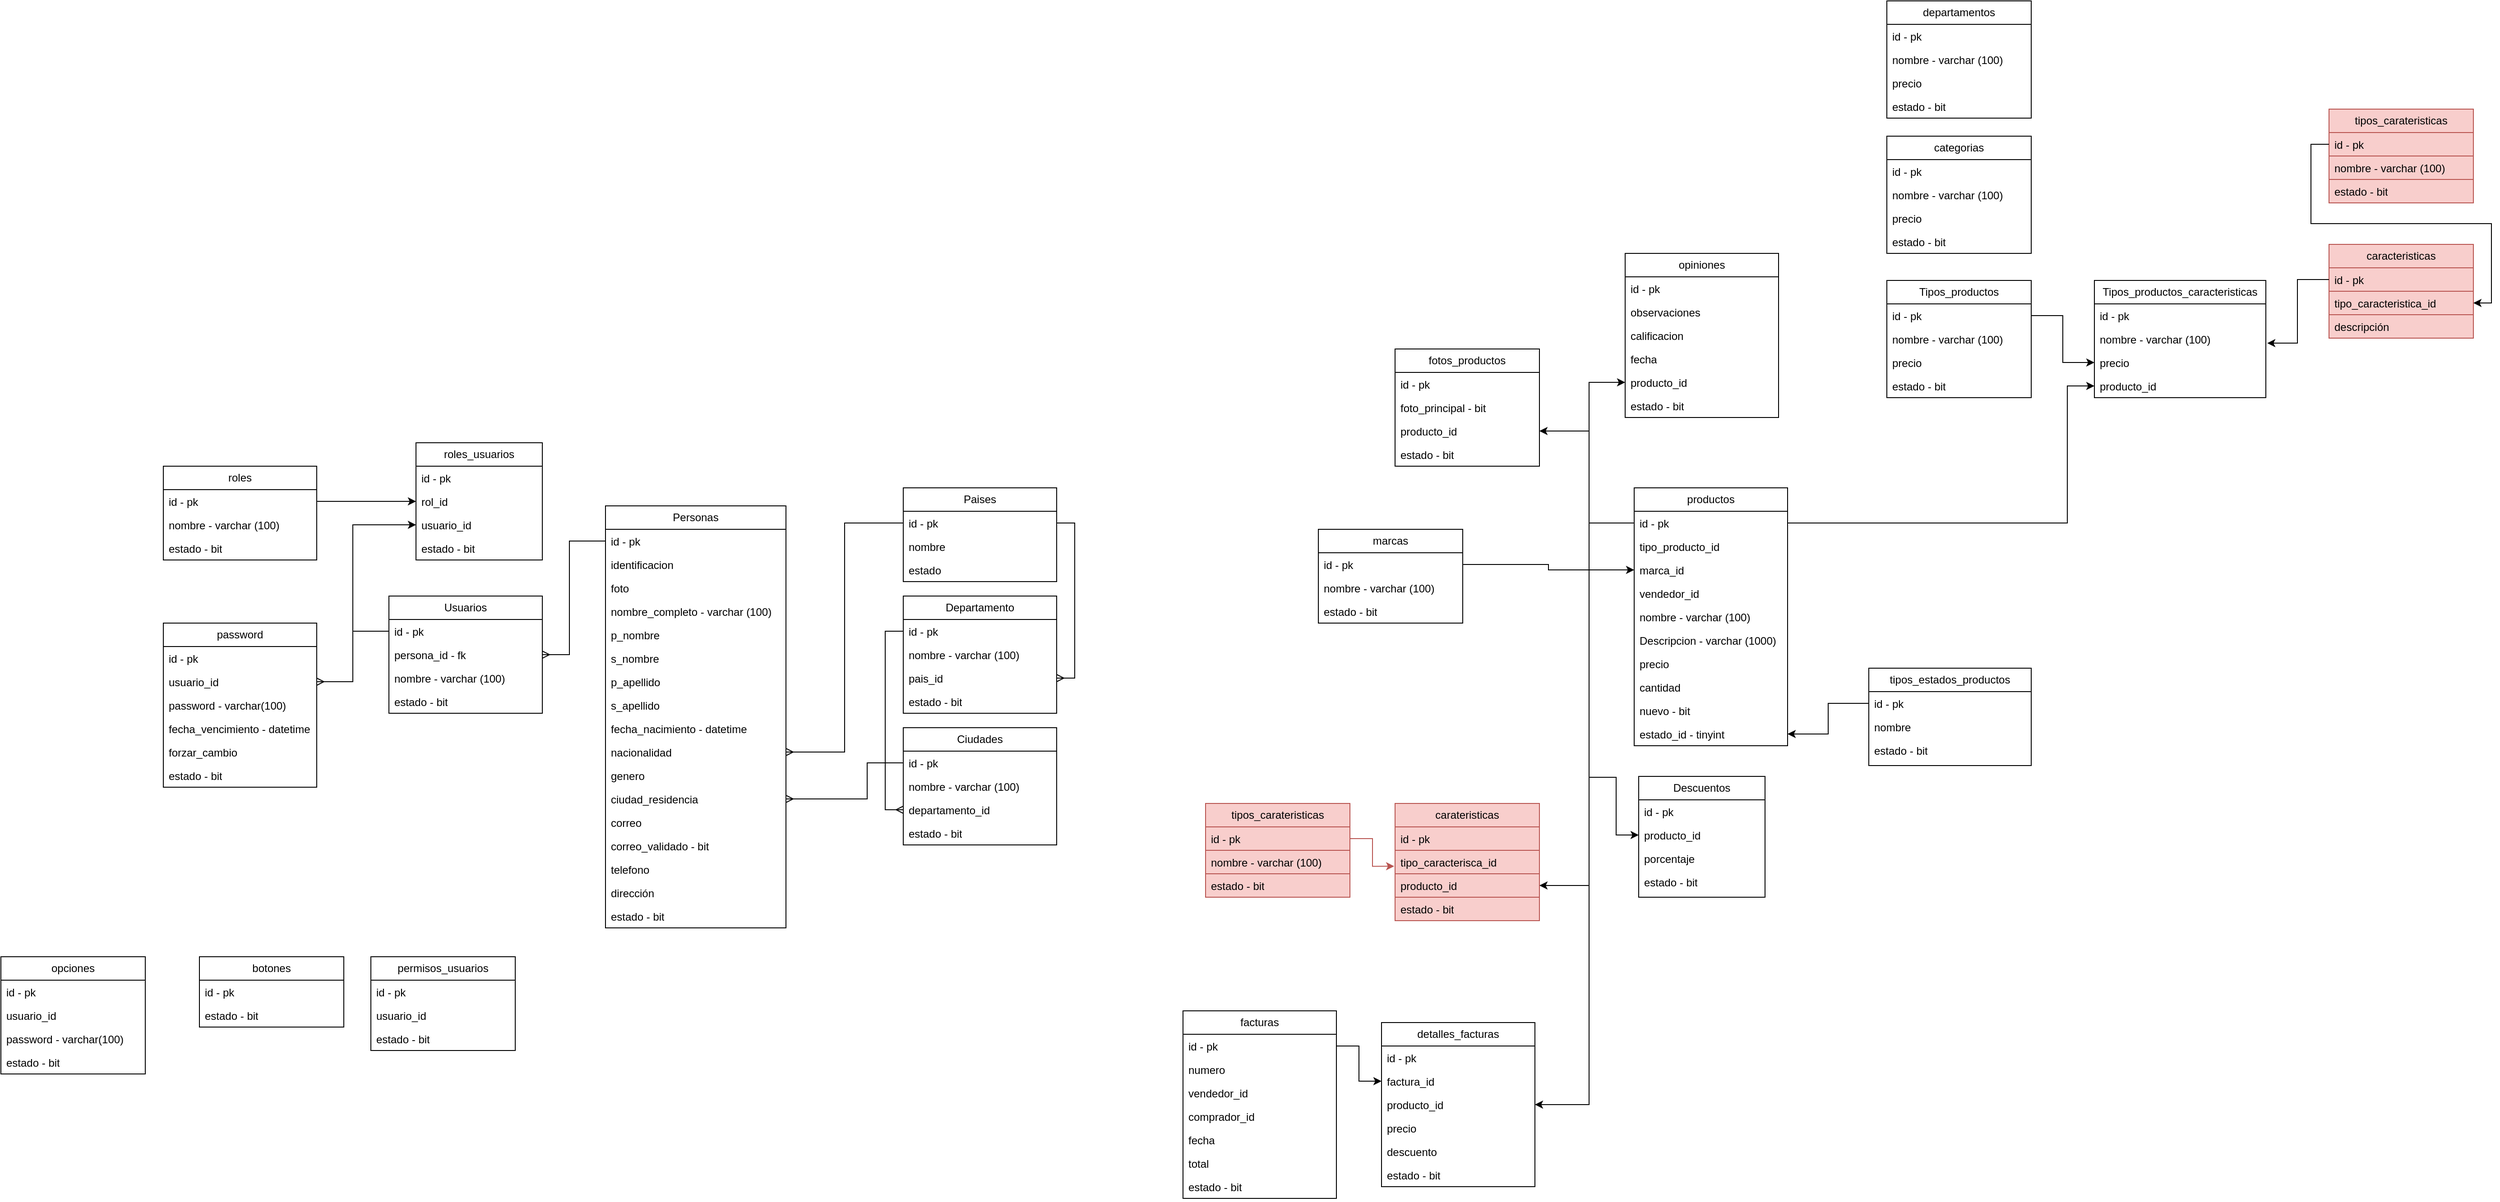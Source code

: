 <mxfile version="24.0.7" type="github">
  <diagram id="R2lEEEUBdFMjLlhIrx00" name="Page-1">
    <mxGraphModel dx="2222" dy="1772" grid="1" gridSize="10" guides="1" tooltips="1" connect="1" arrows="1" fold="1" page="1" pageScale="1" pageWidth="850" pageHeight="1100" math="0" shadow="0" extFonts="Permanent Marker^https://fonts.googleapis.com/css?family=Permanent+Marker">
      <root>
        <mxCell id="0" />
        <mxCell id="1" parent="0" />
        <mxCell id="R0sUS7D7LVxIFOStDkQL-1" value="Usuarios" style="swimlane;fontStyle=0;childLayout=stackLayout;horizontal=1;startSize=26;fillColor=none;horizontalStack=0;resizeParent=1;resizeParentMax=0;resizeLast=0;collapsible=1;marginBottom=0;whiteSpace=wrap;html=1;" parent="1" vertex="1">
          <mxGeometry x="-250" y="350" width="170" height="130" as="geometry" />
        </mxCell>
        <mxCell id="R0sUS7D7LVxIFOStDkQL-2" value="id - pk&amp;nbsp;" style="text;strokeColor=none;fillColor=none;align=left;verticalAlign=top;spacingLeft=4;spacingRight=4;overflow=hidden;rotatable=0;points=[[0,0.5],[1,0.5]];portConstraint=eastwest;whiteSpace=wrap;html=1;" parent="R0sUS7D7LVxIFOStDkQL-1" vertex="1">
          <mxGeometry y="26" width="170" height="26" as="geometry" />
        </mxCell>
        <mxCell id="R0sUS7D7LVxIFOStDkQL-13" value="persona_id - fk" style="text;strokeColor=none;fillColor=none;align=left;verticalAlign=top;spacingLeft=4;spacingRight=4;overflow=hidden;rotatable=0;points=[[0,0.5],[1,0.5]];portConstraint=eastwest;whiteSpace=wrap;html=1;" parent="R0sUS7D7LVxIFOStDkQL-1" vertex="1">
          <mxGeometry y="52" width="170" height="26" as="geometry" />
        </mxCell>
        <mxCell id="R0sUS7D7LVxIFOStDkQL-3" value="nombre - varchar (100&lt;span style=&quot;background-color: initial;&quot;&gt;)&lt;/span&gt;" style="text;strokeColor=none;fillColor=none;align=left;verticalAlign=top;spacingLeft=4;spacingRight=4;overflow=hidden;rotatable=0;points=[[0,0.5],[1,0.5]];portConstraint=eastwest;whiteSpace=wrap;html=1;" parent="R0sUS7D7LVxIFOStDkQL-1" vertex="1">
          <mxGeometry y="78" width="170" height="26" as="geometry" />
        </mxCell>
        <mxCell id="R0sUS7D7LVxIFOStDkQL-5" value="estado - bit" style="text;strokeColor=none;fillColor=none;align=left;verticalAlign=top;spacingLeft=4;spacingRight=4;overflow=hidden;rotatable=0;points=[[0,0.5],[1,0.5]];portConstraint=eastwest;whiteSpace=wrap;html=1;" parent="R0sUS7D7LVxIFOStDkQL-1" vertex="1">
          <mxGeometry y="104" width="170" height="26" as="geometry" />
        </mxCell>
        <mxCell id="R0sUS7D7LVxIFOStDkQL-6" value="Personas" style="swimlane;fontStyle=0;childLayout=stackLayout;horizontal=1;startSize=26;fillColor=none;horizontalStack=0;resizeParent=1;resizeParentMax=0;resizeLast=0;collapsible=1;marginBottom=0;whiteSpace=wrap;html=1;" parent="1" vertex="1">
          <mxGeometry x="-10" y="250" width="200" height="468" as="geometry" />
        </mxCell>
        <mxCell id="R0sUS7D7LVxIFOStDkQL-7" value="id - pk&amp;nbsp;" style="text;strokeColor=none;fillColor=none;align=left;verticalAlign=top;spacingLeft=4;spacingRight=4;overflow=hidden;rotatable=0;points=[[0,0.5],[1,0.5]];portConstraint=eastwest;whiteSpace=wrap;html=1;" parent="R0sUS7D7LVxIFOStDkQL-6" vertex="1">
          <mxGeometry y="26" width="200" height="26" as="geometry" />
        </mxCell>
        <mxCell id="R0sUS7D7LVxIFOStDkQL-17" value="identificacion" style="text;strokeColor=none;fillColor=none;align=left;verticalAlign=top;spacingLeft=4;spacingRight=4;overflow=hidden;rotatable=0;points=[[0,0.5],[1,0.5]];portConstraint=eastwest;whiteSpace=wrap;html=1;" parent="R0sUS7D7LVxIFOStDkQL-6" vertex="1">
          <mxGeometry y="52" width="200" height="26" as="geometry" />
        </mxCell>
        <mxCell id="R0sUS7D7LVxIFOStDkQL-62" value="foto" style="text;strokeColor=none;fillColor=none;align=left;verticalAlign=top;spacingLeft=4;spacingRight=4;overflow=hidden;rotatable=0;points=[[0,0.5],[1,0.5]];portConstraint=eastwest;whiteSpace=wrap;html=1;" parent="R0sUS7D7LVxIFOStDkQL-6" vertex="1">
          <mxGeometry y="78" width="200" height="26" as="geometry" />
        </mxCell>
        <mxCell id="R0sUS7D7LVxIFOStDkQL-8" value="nombre_completo - varchar (100&lt;span style=&quot;background-color: initial;&quot;&gt;)&lt;/span&gt;" style="text;strokeColor=none;fillColor=none;align=left;verticalAlign=top;spacingLeft=4;spacingRight=4;overflow=hidden;rotatable=0;points=[[0,0.5],[1,0.5]];portConstraint=eastwest;whiteSpace=wrap;html=1;" parent="R0sUS7D7LVxIFOStDkQL-6" vertex="1">
          <mxGeometry y="104" width="200" height="26" as="geometry" />
        </mxCell>
        <mxCell id="R0sUS7D7LVxIFOStDkQL-64" value="p_nombre&amp;nbsp;" style="text;strokeColor=none;fillColor=none;align=left;verticalAlign=top;spacingLeft=4;spacingRight=4;overflow=hidden;rotatable=0;points=[[0,0.5],[1,0.5]];portConstraint=eastwest;whiteSpace=wrap;html=1;" parent="R0sUS7D7LVxIFOStDkQL-6" vertex="1">
          <mxGeometry y="130" width="200" height="26" as="geometry" />
        </mxCell>
        <mxCell id="R0sUS7D7LVxIFOStDkQL-65" value="s_nombre" style="text;strokeColor=none;fillColor=none;align=left;verticalAlign=top;spacingLeft=4;spacingRight=4;overflow=hidden;rotatable=0;points=[[0,0.5],[1,0.5]];portConstraint=eastwest;whiteSpace=wrap;html=1;" parent="R0sUS7D7LVxIFOStDkQL-6" vertex="1">
          <mxGeometry y="156" width="200" height="26" as="geometry" />
        </mxCell>
        <mxCell id="R0sUS7D7LVxIFOStDkQL-66" value="p_apellido" style="text;strokeColor=none;fillColor=none;align=left;verticalAlign=top;spacingLeft=4;spacingRight=4;overflow=hidden;rotatable=0;points=[[0,0.5],[1,0.5]];portConstraint=eastwest;whiteSpace=wrap;html=1;" parent="R0sUS7D7LVxIFOStDkQL-6" vertex="1">
          <mxGeometry y="182" width="200" height="26" as="geometry" />
        </mxCell>
        <mxCell id="R0sUS7D7LVxIFOStDkQL-67" value="s_apellido" style="text;strokeColor=none;fillColor=none;align=left;verticalAlign=top;spacingLeft=4;spacingRight=4;overflow=hidden;rotatable=0;points=[[0,0.5],[1,0.5]];portConstraint=eastwest;whiteSpace=wrap;html=1;" parent="R0sUS7D7LVxIFOStDkQL-6" vertex="1">
          <mxGeometry y="208" width="200" height="26" as="geometry" />
        </mxCell>
        <mxCell id="R0sUS7D7LVxIFOStDkQL-9" value="fecha_nacimiento - datetime" style="text;strokeColor=none;fillColor=none;align=left;verticalAlign=top;spacingLeft=4;spacingRight=4;overflow=hidden;rotatable=0;points=[[0,0.5],[1,0.5]];portConstraint=eastwest;whiteSpace=wrap;html=1;" parent="R0sUS7D7LVxIFOStDkQL-6" vertex="1">
          <mxGeometry y="234" width="200" height="26" as="geometry" />
        </mxCell>
        <mxCell id="R0sUS7D7LVxIFOStDkQL-20" value="&lt;div&gt;nacionalidad&lt;/div&gt;" style="text;strokeColor=none;fillColor=none;align=left;verticalAlign=top;spacingLeft=4;spacingRight=4;overflow=hidden;rotatable=0;points=[[0,0.5],[1,0.5]];portConstraint=eastwest;whiteSpace=wrap;html=1;" parent="R0sUS7D7LVxIFOStDkQL-6" vertex="1">
          <mxGeometry y="260" width="200" height="26" as="geometry" />
        </mxCell>
        <mxCell id="R0sUS7D7LVxIFOStDkQL-18" value="genero" style="text;strokeColor=none;fillColor=none;align=left;verticalAlign=top;spacingLeft=4;spacingRight=4;overflow=hidden;rotatable=0;points=[[0,0.5],[1,0.5]];portConstraint=eastwest;whiteSpace=wrap;html=1;" parent="R0sUS7D7LVxIFOStDkQL-6" vertex="1">
          <mxGeometry y="286" width="200" height="26" as="geometry" />
        </mxCell>
        <mxCell id="R0sUS7D7LVxIFOStDkQL-19" value="ciudad_residencia&lt;div&gt;&lt;br&gt;&lt;/div&gt;" style="text;strokeColor=none;fillColor=none;align=left;verticalAlign=top;spacingLeft=4;spacingRight=4;overflow=hidden;rotatable=0;points=[[0,0.5],[1,0.5]];portConstraint=eastwest;whiteSpace=wrap;html=1;" parent="R0sUS7D7LVxIFOStDkQL-6" vertex="1">
          <mxGeometry y="312" width="200" height="26" as="geometry" />
        </mxCell>
        <mxCell id="R0sUS7D7LVxIFOStDkQL-15" value="correo" style="text;strokeColor=none;fillColor=none;align=left;verticalAlign=top;spacingLeft=4;spacingRight=4;overflow=hidden;rotatable=0;points=[[0,0.5],[1,0.5]];portConstraint=eastwest;whiteSpace=wrap;html=1;" parent="R0sUS7D7LVxIFOStDkQL-6" vertex="1">
          <mxGeometry y="338" width="200" height="26" as="geometry" />
        </mxCell>
        <mxCell id="R0sUS7D7LVxIFOStDkQL-90" value="correo_validado - bit" style="text;strokeColor=none;fillColor=none;align=left;verticalAlign=top;spacingLeft=4;spacingRight=4;overflow=hidden;rotatable=0;points=[[0,0.5],[1,0.5]];portConstraint=eastwest;whiteSpace=wrap;html=1;" parent="R0sUS7D7LVxIFOStDkQL-6" vertex="1">
          <mxGeometry y="364" width="200" height="26" as="geometry" />
        </mxCell>
        <mxCell id="R0sUS7D7LVxIFOStDkQL-10" value="telefono" style="text;strokeColor=none;fillColor=none;align=left;verticalAlign=top;spacingLeft=4;spacingRight=4;overflow=hidden;rotatable=0;points=[[0,0.5],[1,0.5]];portConstraint=eastwest;whiteSpace=wrap;html=1;" parent="R0sUS7D7LVxIFOStDkQL-6" vertex="1">
          <mxGeometry y="390" width="200" height="26" as="geometry" />
        </mxCell>
        <mxCell id="R0sUS7D7LVxIFOStDkQL-16" value="dirección" style="text;strokeColor=none;fillColor=none;align=left;verticalAlign=top;spacingLeft=4;spacingRight=4;overflow=hidden;rotatable=0;points=[[0,0.5],[1,0.5]];portConstraint=eastwest;whiteSpace=wrap;html=1;" parent="R0sUS7D7LVxIFOStDkQL-6" vertex="1">
          <mxGeometry y="416" width="200" height="26" as="geometry" />
        </mxCell>
        <mxCell id="R0sUS7D7LVxIFOStDkQL-11" value="estado - bit" style="text;strokeColor=none;fillColor=none;align=left;verticalAlign=top;spacingLeft=4;spacingRight=4;overflow=hidden;rotatable=0;points=[[0,0.5],[1,0.5]];portConstraint=eastwest;whiteSpace=wrap;html=1;" parent="R0sUS7D7LVxIFOStDkQL-6" vertex="1">
          <mxGeometry y="442" width="200" height="26" as="geometry" />
        </mxCell>
        <mxCell id="R0sUS7D7LVxIFOStDkQL-14" style="edgeStyle=orthogonalEdgeStyle;rounded=0;orthogonalLoop=1;jettySize=auto;html=1;entryX=1;entryY=0.5;entryDx=0;entryDy=0;endArrow=ERmany;endFill=0;" parent="1" source="R0sUS7D7LVxIFOStDkQL-7" target="R0sUS7D7LVxIFOStDkQL-13" edge="1">
          <mxGeometry relative="1" as="geometry">
            <Array as="points">
              <mxPoint x="-50" y="289" />
              <mxPoint x="-50" y="415" />
            </Array>
          </mxGeometry>
        </mxCell>
        <mxCell id="R0sUS7D7LVxIFOStDkQL-21" value="Paises" style="swimlane;fontStyle=0;childLayout=stackLayout;horizontal=1;startSize=26;fillColor=none;horizontalStack=0;resizeParent=1;resizeParentMax=0;resizeLast=0;collapsible=1;marginBottom=0;whiteSpace=wrap;html=1;" parent="1" vertex="1">
          <mxGeometry x="320" y="230" width="170" height="104" as="geometry" />
        </mxCell>
        <mxCell id="R0sUS7D7LVxIFOStDkQL-22" value="id - pk&amp;nbsp;" style="text;strokeColor=none;fillColor=none;align=left;verticalAlign=top;spacingLeft=4;spacingRight=4;overflow=hidden;rotatable=0;points=[[0,0.5],[1,0.5]];portConstraint=eastwest;whiteSpace=wrap;html=1;" parent="R0sUS7D7LVxIFOStDkQL-21" vertex="1">
          <mxGeometry y="26" width="170" height="26" as="geometry" />
        </mxCell>
        <mxCell id="R0sUS7D7LVxIFOStDkQL-23" value="nombre" style="text;strokeColor=none;fillColor=none;align=left;verticalAlign=top;spacingLeft=4;spacingRight=4;overflow=hidden;rotatable=0;points=[[0,0.5],[1,0.5]];portConstraint=eastwest;whiteSpace=wrap;html=1;" parent="R0sUS7D7LVxIFOStDkQL-21" vertex="1">
          <mxGeometry y="52" width="170" height="26" as="geometry" />
        </mxCell>
        <mxCell id="R0sUS7D7LVxIFOStDkQL-24" value="estado" style="text;strokeColor=none;fillColor=none;align=left;verticalAlign=top;spacingLeft=4;spacingRight=4;overflow=hidden;rotatable=0;points=[[0,0.5],[1,0.5]];portConstraint=eastwest;whiteSpace=wrap;html=1;" parent="R0sUS7D7LVxIFOStDkQL-21" vertex="1">
          <mxGeometry y="78" width="170" height="26" as="geometry" />
        </mxCell>
        <mxCell id="R0sUS7D7LVxIFOStDkQL-39" value="Departamento" style="swimlane;fontStyle=0;childLayout=stackLayout;horizontal=1;startSize=26;fillColor=none;horizontalStack=0;resizeParent=1;resizeParentMax=0;resizeLast=0;collapsible=1;marginBottom=0;whiteSpace=wrap;html=1;" parent="1" vertex="1">
          <mxGeometry x="320" y="350" width="170" height="130" as="geometry" />
        </mxCell>
        <mxCell id="R0sUS7D7LVxIFOStDkQL-40" value="id - pk&amp;nbsp;" style="text;strokeColor=none;fillColor=none;align=left;verticalAlign=top;spacingLeft=4;spacingRight=4;overflow=hidden;rotatable=0;points=[[0,0.5],[1,0.5]];portConstraint=eastwest;whiteSpace=wrap;html=1;" parent="R0sUS7D7LVxIFOStDkQL-39" vertex="1">
          <mxGeometry y="26" width="170" height="26" as="geometry" />
        </mxCell>
        <mxCell id="R0sUS7D7LVxIFOStDkQL-42" value="nombre - varchar (100&lt;span style=&quot;background-color: initial;&quot;&gt;)&lt;/span&gt;" style="text;strokeColor=none;fillColor=none;align=left;verticalAlign=top;spacingLeft=4;spacingRight=4;overflow=hidden;rotatable=0;points=[[0,0.5],[1,0.5]];portConstraint=eastwest;whiteSpace=wrap;html=1;" parent="R0sUS7D7LVxIFOStDkQL-39" vertex="1">
          <mxGeometry y="52" width="170" height="26" as="geometry" />
        </mxCell>
        <mxCell id="R0sUS7D7LVxIFOStDkQL-43" value="pais_id" style="text;strokeColor=none;fillColor=none;align=left;verticalAlign=top;spacingLeft=4;spacingRight=4;overflow=hidden;rotatable=0;points=[[0,0.5],[1,0.5]];portConstraint=eastwest;whiteSpace=wrap;html=1;" parent="R0sUS7D7LVxIFOStDkQL-39" vertex="1">
          <mxGeometry y="78" width="170" height="26" as="geometry" />
        </mxCell>
        <mxCell id="R0sUS7D7LVxIFOStDkQL-44" value="estado - bit" style="text;strokeColor=none;fillColor=none;align=left;verticalAlign=top;spacingLeft=4;spacingRight=4;overflow=hidden;rotatable=0;points=[[0,0.5],[1,0.5]];portConstraint=eastwest;whiteSpace=wrap;html=1;" parent="R0sUS7D7LVxIFOStDkQL-39" vertex="1">
          <mxGeometry y="104" width="170" height="26" as="geometry" />
        </mxCell>
        <mxCell id="R0sUS7D7LVxIFOStDkQL-45" value="Tipos_productos" style="swimlane;fontStyle=0;childLayout=stackLayout;horizontal=1;startSize=26;fillColor=none;horizontalStack=0;resizeParent=1;resizeParentMax=0;resizeLast=0;collapsible=1;marginBottom=0;whiteSpace=wrap;html=1;" parent="1" vertex="1">
          <mxGeometry x="1410" width="160" height="130" as="geometry" />
        </mxCell>
        <mxCell id="R0sUS7D7LVxIFOStDkQL-46" value="id - pk&amp;nbsp;" style="text;strokeColor=none;fillColor=none;align=left;verticalAlign=top;spacingLeft=4;spacingRight=4;overflow=hidden;rotatable=0;points=[[0,0.5],[1,0.5]];portConstraint=eastwest;whiteSpace=wrap;html=1;" parent="R0sUS7D7LVxIFOStDkQL-45" vertex="1">
          <mxGeometry y="26" width="160" height="26" as="geometry" />
        </mxCell>
        <mxCell id="R0sUS7D7LVxIFOStDkQL-48" value="nombre - varchar (100&lt;span style=&quot;background-color: initial;&quot;&gt;)&lt;/span&gt;" style="text;strokeColor=none;fillColor=none;align=left;verticalAlign=top;spacingLeft=4;spacingRight=4;overflow=hidden;rotatable=0;points=[[0,0.5],[1,0.5]];portConstraint=eastwest;whiteSpace=wrap;html=1;" parent="R0sUS7D7LVxIFOStDkQL-45" vertex="1">
          <mxGeometry y="52" width="160" height="26" as="geometry" />
        </mxCell>
        <mxCell id="R0sUS7D7LVxIFOStDkQL-49" value="precio" style="text;strokeColor=none;fillColor=none;align=left;verticalAlign=top;spacingLeft=4;spacingRight=4;overflow=hidden;rotatable=0;points=[[0,0.5],[1,0.5]];portConstraint=eastwest;whiteSpace=wrap;html=1;" parent="R0sUS7D7LVxIFOStDkQL-45" vertex="1">
          <mxGeometry y="78" width="160" height="26" as="geometry" />
        </mxCell>
        <mxCell id="R0sUS7D7LVxIFOStDkQL-50" value="estado - bit" style="text;strokeColor=none;fillColor=none;align=left;verticalAlign=top;spacingLeft=4;spacingRight=4;overflow=hidden;rotatable=0;points=[[0,0.5],[1,0.5]];portConstraint=eastwest;whiteSpace=wrap;html=1;" parent="R0sUS7D7LVxIFOStDkQL-45" vertex="1">
          <mxGeometry y="104" width="160" height="26" as="geometry" />
        </mxCell>
        <mxCell id="R0sUS7D7LVxIFOStDkQL-51" value="Ciudades" style="swimlane;fontStyle=0;childLayout=stackLayout;horizontal=1;startSize=26;fillColor=none;horizontalStack=0;resizeParent=1;resizeParentMax=0;resizeLast=0;collapsible=1;marginBottom=0;whiteSpace=wrap;html=1;" parent="1" vertex="1">
          <mxGeometry x="320" y="496" width="170" height="130" as="geometry" />
        </mxCell>
        <mxCell id="R0sUS7D7LVxIFOStDkQL-52" value="id - pk&amp;nbsp;" style="text;strokeColor=none;fillColor=none;align=left;verticalAlign=top;spacingLeft=4;spacingRight=4;overflow=hidden;rotatable=0;points=[[0,0.5],[1,0.5]];portConstraint=eastwest;whiteSpace=wrap;html=1;" parent="R0sUS7D7LVxIFOStDkQL-51" vertex="1">
          <mxGeometry y="26" width="170" height="26" as="geometry" />
        </mxCell>
        <mxCell id="R0sUS7D7LVxIFOStDkQL-54" value="nombre - varchar (100&lt;span style=&quot;background-color: initial;&quot;&gt;)&lt;/span&gt;" style="text;strokeColor=none;fillColor=none;align=left;verticalAlign=top;spacingLeft=4;spacingRight=4;overflow=hidden;rotatable=0;points=[[0,0.5],[1,0.5]];portConstraint=eastwest;whiteSpace=wrap;html=1;" parent="R0sUS7D7LVxIFOStDkQL-51" vertex="1">
          <mxGeometry y="52" width="170" height="26" as="geometry" />
        </mxCell>
        <mxCell id="R0sUS7D7LVxIFOStDkQL-55" value="departamento_id" style="text;strokeColor=none;fillColor=none;align=left;verticalAlign=top;spacingLeft=4;spacingRight=4;overflow=hidden;rotatable=0;points=[[0,0.5],[1,0.5]];portConstraint=eastwest;whiteSpace=wrap;html=1;" parent="R0sUS7D7LVxIFOStDkQL-51" vertex="1">
          <mxGeometry y="78" width="170" height="26" as="geometry" />
        </mxCell>
        <mxCell id="R0sUS7D7LVxIFOStDkQL-56" value="estado - bit" style="text;strokeColor=none;fillColor=none;align=left;verticalAlign=top;spacingLeft=4;spacingRight=4;overflow=hidden;rotatable=0;points=[[0,0.5],[1,0.5]];portConstraint=eastwest;whiteSpace=wrap;html=1;" parent="R0sUS7D7LVxIFOStDkQL-51" vertex="1">
          <mxGeometry y="104" width="170" height="26" as="geometry" />
        </mxCell>
        <mxCell id="R0sUS7D7LVxIFOStDkQL-58" style="edgeStyle=orthogonalEdgeStyle;rounded=0;orthogonalLoop=1;jettySize=auto;html=1;entryX=1;entryY=0.5;entryDx=0;entryDy=0;endArrow=ERmany;endFill=0;" parent="1" source="R0sUS7D7LVxIFOStDkQL-22" target="R0sUS7D7LVxIFOStDkQL-43" edge="1">
          <mxGeometry relative="1" as="geometry">
            <Array as="points">
              <mxPoint x="510" y="269" />
              <mxPoint x="510" y="441" />
            </Array>
          </mxGeometry>
        </mxCell>
        <mxCell id="R0sUS7D7LVxIFOStDkQL-59" style="edgeStyle=orthogonalEdgeStyle;rounded=0;orthogonalLoop=1;jettySize=auto;html=1;entryX=0;entryY=0.5;entryDx=0;entryDy=0;endArrow=ERmany;endFill=0;" parent="1" source="R0sUS7D7LVxIFOStDkQL-40" target="R0sUS7D7LVxIFOStDkQL-55" edge="1">
          <mxGeometry relative="1" as="geometry" />
        </mxCell>
        <mxCell id="R0sUS7D7LVxIFOStDkQL-60" style="edgeStyle=orthogonalEdgeStyle;rounded=0;orthogonalLoop=1;jettySize=auto;html=1;entryX=1;entryY=0.5;entryDx=0;entryDy=0;endArrow=ERmany;endFill=0;" parent="1" source="R0sUS7D7LVxIFOStDkQL-22" target="R0sUS7D7LVxIFOStDkQL-20" edge="1">
          <mxGeometry relative="1" as="geometry" />
        </mxCell>
        <mxCell id="R0sUS7D7LVxIFOStDkQL-61" style="edgeStyle=orthogonalEdgeStyle;rounded=0;orthogonalLoop=1;jettySize=auto;html=1;entryX=1;entryY=0.5;entryDx=0;entryDy=0;endArrow=ERmany;endFill=0;" parent="1" source="R0sUS7D7LVxIFOStDkQL-52" target="R0sUS7D7LVxIFOStDkQL-19" edge="1">
          <mxGeometry relative="1" as="geometry">
            <Array as="points">
              <mxPoint x="280" y="535" />
              <mxPoint x="280" y="575" />
            </Array>
          </mxGeometry>
        </mxCell>
        <mxCell id="R0sUS7D7LVxIFOStDkQL-69" value="password" style="swimlane;fontStyle=0;childLayout=stackLayout;horizontal=1;startSize=26;fillColor=none;horizontalStack=0;resizeParent=1;resizeParentMax=0;resizeLast=0;collapsible=1;marginBottom=0;whiteSpace=wrap;html=1;" parent="1" vertex="1">
          <mxGeometry x="-500" y="380" width="170" height="182" as="geometry" />
        </mxCell>
        <mxCell id="R0sUS7D7LVxIFOStDkQL-70" value="id - pk&amp;nbsp;" style="text;strokeColor=none;fillColor=none;align=left;verticalAlign=top;spacingLeft=4;spacingRight=4;overflow=hidden;rotatable=0;points=[[0,0.5],[1,0.5]];portConstraint=eastwest;whiteSpace=wrap;html=1;" parent="R0sUS7D7LVxIFOStDkQL-69" vertex="1">
          <mxGeometry y="26" width="170" height="26" as="geometry" />
        </mxCell>
        <mxCell id="R0sUS7D7LVxIFOStDkQL-71" value="usuario_id" style="text;strokeColor=none;fillColor=none;align=left;verticalAlign=top;spacingLeft=4;spacingRight=4;overflow=hidden;rotatable=0;points=[[0,0.5],[1,0.5]];portConstraint=eastwest;whiteSpace=wrap;html=1;" parent="R0sUS7D7LVxIFOStDkQL-69" vertex="1">
          <mxGeometry y="52" width="170" height="26" as="geometry" />
        </mxCell>
        <mxCell id="R0sUS7D7LVxIFOStDkQL-73" value="password - varchar(100)" style="text;strokeColor=none;fillColor=none;align=left;verticalAlign=top;spacingLeft=4;spacingRight=4;overflow=hidden;rotatable=0;points=[[0,0.5],[1,0.5]];portConstraint=eastwest;whiteSpace=wrap;html=1;" parent="R0sUS7D7LVxIFOStDkQL-69" vertex="1">
          <mxGeometry y="78" width="170" height="26" as="geometry" />
        </mxCell>
        <mxCell id="R0sUS7D7LVxIFOStDkQL-76" value="fecha_vencimiento - datetime" style="text;strokeColor=none;fillColor=none;align=left;verticalAlign=top;spacingLeft=4;spacingRight=4;overflow=hidden;rotatable=0;points=[[0,0.5],[1,0.5]];portConstraint=eastwest;whiteSpace=wrap;html=1;" parent="R0sUS7D7LVxIFOStDkQL-69" vertex="1">
          <mxGeometry y="104" width="170" height="26" as="geometry" />
        </mxCell>
        <mxCell id="uKWbgNCKEsEz0fNCsErr-23" value="forzar_cambio" style="text;strokeColor=none;fillColor=none;align=left;verticalAlign=top;spacingLeft=4;spacingRight=4;overflow=hidden;rotatable=0;points=[[0,0.5],[1,0.5]];portConstraint=eastwest;whiteSpace=wrap;html=1;" parent="R0sUS7D7LVxIFOStDkQL-69" vertex="1">
          <mxGeometry y="130" width="170" height="26" as="geometry" />
        </mxCell>
        <mxCell id="R0sUS7D7LVxIFOStDkQL-74" value="estado - bit" style="text;strokeColor=none;fillColor=none;align=left;verticalAlign=top;spacingLeft=4;spacingRight=4;overflow=hidden;rotatable=0;points=[[0,0.5],[1,0.5]];portConstraint=eastwest;whiteSpace=wrap;html=1;" parent="R0sUS7D7LVxIFOStDkQL-69" vertex="1">
          <mxGeometry y="156" width="170" height="26" as="geometry" />
        </mxCell>
        <mxCell id="R0sUS7D7LVxIFOStDkQL-75" style="edgeStyle=orthogonalEdgeStyle;rounded=0;orthogonalLoop=1;jettySize=auto;html=1;entryX=1;entryY=0.5;entryDx=0;entryDy=0;endArrow=ERmany;endFill=0;" parent="1" source="R0sUS7D7LVxIFOStDkQL-2" target="R0sUS7D7LVxIFOStDkQL-71" edge="1">
          <mxGeometry relative="1" as="geometry" />
        </mxCell>
        <mxCell id="R0sUS7D7LVxIFOStDkQL-77" value="roles" style="swimlane;fontStyle=0;childLayout=stackLayout;horizontal=1;startSize=26;fillColor=none;horizontalStack=0;resizeParent=1;resizeParentMax=0;resizeLast=0;collapsible=1;marginBottom=0;whiteSpace=wrap;html=1;" parent="1" vertex="1">
          <mxGeometry x="-500" y="206" width="170" height="104" as="geometry" />
        </mxCell>
        <mxCell id="R0sUS7D7LVxIFOStDkQL-78" value="id - pk&amp;nbsp;" style="text;strokeColor=none;fillColor=none;align=left;verticalAlign=top;spacingLeft=4;spacingRight=4;overflow=hidden;rotatable=0;points=[[0,0.5],[1,0.5]];portConstraint=eastwest;whiteSpace=wrap;html=1;" parent="R0sUS7D7LVxIFOStDkQL-77" vertex="1">
          <mxGeometry y="26" width="170" height="26" as="geometry" />
        </mxCell>
        <mxCell id="R0sUS7D7LVxIFOStDkQL-80" value="nombre - varchar (100&lt;span style=&quot;background-color: initial;&quot;&gt;)&lt;/span&gt;" style="text;strokeColor=none;fillColor=none;align=left;verticalAlign=top;spacingLeft=4;spacingRight=4;overflow=hidden;rotatable=0;points=[[0,0.5],[1,0.5]];portConstraint=eastwest;whiteSpace=wrap;html=1;" parent="R0sUS7D7LVxIFOStDkQL-77" vertex="1">
          <mxGeometry y="52" width="170" height="26" as="geometry" />
        </mxCell>
        <mxCell id="R0sUS7D7LVxIFOStDkQL-81" value="estado - bit" style="text;strokeColor=none;fillColor=none;align=left;verticalAlign=top;spacingLeft=4;spacingRight=4;overflow=hidden;rotatable=0;points=[[0,0.5],[1,0.5]];portConstraint=eastwest;whiteSpace=wrap;html=1;" parent="R0sUS7D7LVxIFOStDkQL-77" vertex="1">
          <mxGeometry y="78" width="170" height="26" as="geometry" />
        </mxCell>
        <mxCell id="R0sUS7D7LVxIFOStDkQL-82" value="roles_usuarios" style="swimlane;fontStyle=0;childLayout=stackLayout;horizontal=1;startSize=26;fillColor=none;horizontalStack=0;resizeParent=1;resizeParentMax=0;resizeLast=0;collapsible=1;marginBottom=0;whiteSpace=wrap;html=1;" parent="1" vertex="1">
          <mxGeometry x="-220" y="180" width="140" height="130" as="geometry" />
        </mxCell>
        <mxCell id="R0sUS7D7LVxIFOStDkQL-83" value="id - pk&amp;nbsp;" style="text;strokeColor=none;fillColor=none;align=left;verticalAlign=top;spacingLeft=4;spacingRight=4;overflow=hidden;rotatable=0;points=[[0,0.5],[1,0.5]];portConstraint=eastwest;whiteSpace=wrap;html=1;" parent="R0sUS7D7LVxIFOStDkQL-82" vertex="1">
          <mxGeometry y="26" width="140" height="26" as="geometry" />
        </mxCell>
        <mxCell id="R0sUS7D7LVxIFOStDkQL-84" value="rol_id" style="text;strokeColor=none;fillColor=none;align=left;verticalAlign=top;spacingLeft=4;spacingRight=4;overflow=hidden;rotatable=0;points=[[0,0.5],[1,0.5]];portConstraint=eastwest;whiteSpace=wrap;html=1;" parent="R0sUS7D7LVxIFOStDkQL-82" vertex="1">
          <mxGeometry y="52" width="140" height="26" as="geometry" />
        </mxCell>
        <mxCell id="R0sUS7D7LVxIFOStDkQL-87" value="usuario_id" style="text;strokeColor=none;fillColor=none;align=left;verticalAlign=top;spacingLeft=4;spacingRight=4;overflow=hidden;rotatable=0;points=[[0,0.5],[1,0.5]];portConstraint=eastwest;whiteSpace=wrap;html=1;" parent="R0sUS7D7LVxIFOStDkQL-82" vertex="1">
          <mxGeometry y="78" width="140" height="26" as="geometry" />
        </mxCell>
        <mxCell id="R0sUS7D7LVxIFOStDkQL-86" value="estado - bit" style="text;strokeColor=none;fillColor=none;align=left;verticalAlign=top;spacingLeft=4;spacingRight=4;overflow=hidden;rotatable=0;points=[[0,0.5],[1,0.5]];portConstraint=eastwest;whiteSpace=wrap;html=1;" parent="R0sUS7D7LVxIFOStDkQL-82" vertex="1">
          <mxGeometry y="104" width="140" height="26" as="geometry" />
        </mxCell>
        <mxCell id="R0sUS7D7LVxIFOStDkQL-88" style="edgeStyle=orthogonalEdgeStyle;rounded=0;orthogonalLoop=1;jettySize=auto;html=1;entryX=0;entryY=0.5;entryDx=0;entryDy=0;" parent="1" source="R0sUS7D7LVxIFOStDkQL-78" target="R0sUS7D7LVxIFOStDkQL-84" edge="1">
          <mxGeometry relative="1" as="geometry" />
        </mxCell>
        <mxCell id="R0sUS7D7LVxIFOStDkQL-89" style="edgeStyle=orthogonalEdgeStyle;rounded=0;orthogonalLoop=1;jettySize=auto;html=1;entryX=0;entryY=0.5;entryDx=0;entryDy=0;" parent="1" source="R0sUS7D7LVxIFOStDkQL-2" target="R0sUS7D7LVxIFOStDkQL-87" edge="1">
          <mxGeometry relative="1" as="geometry">
            <Array as="points">
              <mxPoint x="-290" y="389" />
              <mxPoint x="-290" y="271" />
            </Array>
          </mxGeometry>
        </mxCell>
        <mxCell id="R0sUS7D7LVxIFOStDkQL-92" value="permisos_usuarios" style="swimlane;fontStyle=0;childLayout=stackLayout;horizontal=1;startSize=26;fillColor=none;horizontalStack=0;resizeParent=1;resizeParentMax=0;resizeLast=0;collapsible=1;marginBottom=0;whiteSpace=wrap;html=1;" parent="1" vertex="1">
          <mxGeometry x="-270" y="750" width="160" height="104" as="geometry" />
        </mxCell>
        <mxCell id="R0sUS7D7LVxIFOStDkQL-93" value="id - pk&amp;nbsp;" style="text;strokeColor=none;fillColor=none;align=left;verticalAlign=top;spacingLeft=4;spacingRight=4;overflow=hidden;rotatable=0;points=[[0,0.5],[1,0.5]];portConstraint=eastwest;whiteSpace=wrap;html=1;" parent="R0sUS7D7LVxIFOStDkQL-92" vertex="1">
          <mxGeometry y="26" width="160" height="26" as="geometry" />
        </mxCell>
        <mxCell id="R0sUS7D7LVxIFOStDkQL-94" value="usuario_id" style="text;strokeColor=none;fillColor=none;align=left;verticalAlign=top;spacingLeft=4;spacingRight=4;overflow=hidden;rotatable=0;points=[[0,0.5],[1,0.5]];portConstraint=eastwest;whiteSpace=wrap;html=1;" parent="R0sUS7D7LVxIFOStDkQL-92" vertex="1">
          <mxGeometry y="52" width="160" height="26" as="geometry" />
        </mxCell>
        <mxCell id="R0sUS7D7LVxIFOStDkQL-97" value="estado - bit" style="text;strokeColor=none;fillColor=none;align=left;verticalAlign=top;spacingLeft=4;spacingRight=4;overflow=hidden;rotatable=0;points=[[0,0.5],[1,0.5]];portConstraint=eastwest;whiteSpace=wrap;html=1;" parent="R0sUS7D7LVxIFOStDkQL-92" vertex="1">
          <mxGeometry y="78" width="160" height="26" as="geometry" />
        </mxCell>
        <mxCell id="R0sUS7D7LVxIFOStDkQL-98" value="botones" style="swimlane;fontStyle=0;childLayout=stackLayout;horizontal=1;startSize=26;fillColor=none;horizontalStack=0;resizeParent=1;resizeParentMax=0;resizeLast=0;collapsible=1;marginBottom=0;whiteSpace=wrap;html=1;" parent="1" vertex="1">
          <mxGeometry x="-460" y="750" width="160" height="78" as="geometry" />
        </mxCell>
        <mxCell id="R0sUS7D7LVxIFOStDkQL-99" value="id - pk&amp;nbsp;" style="text;strokeColor=none;fillColor=none;align=left;verticalAlign=top;spacingLeft=4;spacingRight=4;overflow=hidden;rotatable=0;points=[[0,0.5],[1,0.5]];portConstraint=eastwest;whiteSpace=wrap;html=1;" parent="R0sUS7D7LVxIFOStDkQL-98" vertex="1">
          <mxGeometry y="26" width="160" height="26" as="geometry" />
        </mxCell>
        <mxCell id="R0sUS7D7LVxIFOStDkQL-102" value="estado - bit" style="text;strokeColor=none;fillColor=none;align=left;verticalAlign=top;spacingLeft=4;spacingRight=4;overflow=hidden;rotatable=0;points=[[0,0.5],[1,0.5]];portConstraint=eastwest;whiteSpace=wrap;html=1;" parent="R0sUS7D7LVxIFOStDkQL-98" vertex="1">
          <mxGeometry y="52" width="160" height="26" as="geometry" />
        </mxCell>
        <mxCell id="R0sUS7D7LVxIFOStDkQL-103" value="opciones" style="swimlane;fontStyle=0;childLayout=stackLayout;horizontal=1;startSize=26;fillColor=none;horizontalStack=0;resizeParent=1;resizeParentMax=0;resizeLast=0;collapsible=1;marginBottom=0;whiteSpace=wrap;html=1;" parent="1" vertex="1">
          <mxGeometry x="-680" y="750" width="160" height="130" as="geometry" />
        </mxCell>
        <mxCell id="R0sUS7D7LVxIFOStDkQL-104" value="id - pk&amp;nbsp;" style="text;strokeColor=none;fillColor=none;align=left;verticalAlign=top;spacingLeft=4;spacingRight=4;overflow=hidden;rotatable=0;points=[[0,0.5],[1,0.5]];portConstraint=eastwest;whiteSpace=wrap;html=1;" parent="R0sUS7D7LVxIFOStDkQL-103" vertex="1">
          <mxGeometry y="26" width="160" height="26" as="geometry" />
        </mxCell>
        <mxCell id="R0sUS7D7LVxIFOStDkQL-105" value="usuario_id" style="text;strokeColor=none;fillColor=none;align=left;verticalAlign=top;spacingLeft=4;spacingRight=4;overflow=hidden;rotatable=0;points=[[0,0.5],[1,0.5]];portConstraint=eastwest;whiteSpace=wrap;html=1;" parent="R0sUS7D7LVxIFOStDkQL-103" vertex="1">
          <mxGeometry y="52" width="160" height="26" as="geometry" />
        </mxCell>
        <mxCell id="R0sUS7D7LVxIFOStDkQL-106" value="password - varchar(100)" style="text;strokeColor=none;fillColor=none;align=left;verticalAlign=top;spacingLeft=4;spacingRight=4;overflow=hidden;rotatable=0;points=[[0,0.5],[1,0.5]];portConstraint=eastwest;whiteSpace=wrap;html=1;" parent="R0sUS7D7LVxIFOStDkQL-103" vertex="1">
          <mxGeometry y="78" width="160" height="26" as="geometry" />
        </mxCell>
        <mxCell id="R0sUS7D7LVxIFOStDkQL-107" value="estado - bit" style="text;strokeColor=none;fillColor=none;align=left;verticalAlign=top;spacingLeft=4;spacingRight=4;overflow=hidden;rotatable=0;points=[[0,0.5],[1,0.5]];portConstraint=eastwest;whiteSpace=wrap;html=1;" parent="R0sUS7D7LVxIFOStDkQL-103" vertex="1">
          <mxGeometry y="104" width="160" height="26" as="geometry" />
        </mxCell>
        <mxCell id="uKWbgNCKEsEz0fNCsErr-1" value="categorias" style="swimlane;fontStyle=0;childLayout=stackLayout;horizontal=1;startSize=26;fillColor=none;horizontalStack=0;resizeParent=1;resizeParentMax=0;resizeLast=0;collapsible=1;marginBottom=0;whiteSpace=wrap;html=1;" parent="1" vertex="1">
          <mxGeometry x="1410" y="-160" width="160" height="130" as="geometry" />
        </mxCell>
        <mxCell id="uKWbgNCKEsEz0fNCsErr-2" value="id - pk&amp;nbsp;" style="text;strokeColor=none;fillColor=none;align=left;verticalAlign=top;spacingLeft=4;spacingRight=4;overflow=hidden;rotatable=0;points=[[0,0.5],[1,0.5]];portConstraint=eastwest;whiteSpace=wrap;html=1;" parent="uKWbgNCKEsEz0fNCsErr-1" vertex="1">
          <mxGeometry y="26" width="160" height="26" as="geometry" />
        </mxCell>
        <mxCell id="uKWbgNCKEsEz0fNCsErr-3" value="nombre - varchar (100&lt;span style=&quot;background-color: initial;&quot;&gt;)&lt;/span&gt;" style="text;strokeColor=none;fillColor=none;align=left;verticalAlign=top;spacingLeft=4;spacingRight=4;overflow=hidden;rotatable=0;points=[[0,0.5],[1,0.5]];portConstraint=eastwest;whiteSpace=wrap;html=1;" parent="uKWbgNCKEsEz0fNCsErr-1" vertex="1">
          <mxGeometry y="52" width="160" height="26" as="geometry" />
        </mxCell>
        <mxCell id="uKWbgNCKEsEz0fNCsErr-4" value="precio" style="text;strokeColor=none;fillColor=none;align=left;verticalAlign=top;spacingLeft=4;spacingRight=4;overflow=hidden;rotatable=0;points=[[0,0.5],[1,0.5]];portConstraint=eastwest;whiteSpace=wrap;html=1;" parent="uKWbgNCKEsEz0fNCsErr-1" vertex="1">
          <mxGeometry y="78" width="160" height="26" as="geometry" />
        </mxCell>
        <mxCell id="uKWbgNCKEsEz0fNCsErr-5" value="estado - bit" style="text;strokeColor=none;fillColor=none;align=left;verticalAlign=top;spacingLeft=4;spacingRight=4;overflow=hidden;rotatable=0;points=[[0,0.5],[1,0.5]];portConstraint=eastwest;whiteSpace=wrap;html=1;" parent="uKWbgNCKEsEz0fNCsErr-1" vertex="1">
          <mxGeometry y="104" width="160" height="26" as="geometry" />
        </mxCell>
        <mxCell id="uKWbgNCKEsEz0fNCsErr-6" value="productos" style="swimlane;fontStyle=0;childLayout=stackLayout;horizontal=1;startSize=26;fillColor=none;horizontalStack=0;resizeParent=1;resizeParentMax=0;resizeLast=0;collapsible=1;marginBottom=0;whiteSpace=wrap;html=1;" parent="1" vertex="1">
          <mxGeometry x="1130" y="230" width="170" height="286" as="geometry" />
        </mxCell>
        <mxCell id="uKWbgNCKEsEz0fNCsErr-7" value="id - pk&amp;nbsp;" style="text;strokeColor=none;fillColor=none;align=left;verticalAlign=top;spacingLeft=4;spacingRight=4;overflow=hidden;rotatable=0;points=[[0,0.5],[1,0.5]];portConstraint=eastwest;whiteSpace=wrap;html=1;" parent="uKWbgNCKEsEz0fNCsErr-6" vertex="1">
          <mxGeometry y="26" width="170" height="26" as="geometry" />
        </mxCell>
        <mxCell id="uKWbgNCKEsEz0fNCsErr-8" value="tipo_producto_id" style="text;strokeColor=none;fillColor=none;align=left;verticalAlign=top;spacingLeft=4;spacingRight=4;overflow=hidden;rotatable=0;points=[[0,0.5],[1,0.5]];portConstraint=eastwest;whiteSpace=wrap;html=1;" parent="uKWbgNCKEsEz0fNCsErr-6" vertex="1">
          <mxGeometry y="52" width="170" height="26" as="geometry" />
        </mxCell>
        <mxCell id="tED2CX9K-iMH1hIs9iTG-2" value="marca_id" style="text;strokeColor=none;fillColor=none;align=left;verticalAlign=top;spacingLeft=4;spacingRight=4;overflow=hidden;rotatable=0;points=[[0,0.5],[1,0.5]];portConstraint=eastwest;whiteSpace=wrap;html=1;" vertex="1" parent="uKWbgNCKEsEz0fNCsErr-6">
          <mxGeometry y="78" width="170" height="26" as="geometry" />
        </mxCell>
        <mxCell id="uKWbgNCKEsEz0fNCsErr-109" value="vendedor_id" style="text;strokeColor=none;fillColor=none;align=left;verticalAlign=top;spacingLeft=4;spacingRight=4;overflow=hidden;rotatable=0;points=[[0,0.5],[1,0.5]];portConstraint=eastwest;whiteSpace=wrap;html=1;" parent="uKWbgNCKEsEz0fNCsErr-6" vertex="1">
          <mxGeometry y="104" width="170" height="26" as="geometry" />
        </mxCell>
        <mxCell id="uKWbgNCKEsEz0fNCsErr-16" value="nombre - varchar (100&lt;span style=&quot;background-color: initial;&quot;&gt;)&lt;/span&gt;" style="text;strokeColor=none;fillColor=none;align=left;verticalAlign=top;spacingLeft=4;spacingRight=4;overflow=hidden;rotatable=0;points=[[0,0.5],[1,0.5]];portConstraint=eastwest;whiteSpace=wrap;html=1;" parent="uKWbgNCKEsEz0fNCsErr-6" vertex="1">
          <mxGeometry y="130" width="170" height="26" as="geometry" />
        </mxCell>
        <mxCell id="uKWbgNCKEsEz0fNCsErr-62" value="Descripcion - varchar (1000)" style="text;strokeColor=none;fillColor=none;align=left;verticalAlign=top;spacingLeft=4;spacingRight=4;overflow=hidden;rotatable=0;points=[[0,0.5],[1,0.5]];portConstraint=eastwest;whiteSpace=wrap;html=1;" parent="uKWbgNCKEsEz0fNCsErr-6" vertex="1">
          <mxGeometry y="156" width="170" height="26" as="geometry" />
        </mxCell>
        <mxCell id="uKWbgNCKEsEz0fNCsErr-9" value="precio" style="text;strokeColor=none;fillColor=none;align=left;verticalAlign=top;spacingLeft=4;spacingRight=4;overflow=hidden;rotatable=0;points=[[0,0.5],[1,0.5]];portConstraint=eastwest;whiteSpace=wrap;html=1;" parent="uKWbgNCKEsEz0fNCsErr-6" vertex="1">
          <mxGeometry y="182" width="170" height="26" as="geometry" />
        </mxCell>
        <mxCell id="uKWbgNCKEsEz0fNCsErr-19" value="cantidad" style="text;strokeColor=none;fillColor=none;align=left;verticalAlign=top;spacingLeft=4;spacingRight=4;overflow=hidden;rotatable=0;points=[[0,0.5],[1,0.5]];portConstraint=eastwest;whiteSpace=wrap;html=1;" parent="uKWbgNCKEsEz0fNCsErr-6" vertex="1">
          <mxGeometry y="208" width="170" height="26" as="geometry" />
        </mxCell>
        <mxCell id="uKWbgNCKEsEz0fNCsErr-44" value="nuevo - bit" style="text;strokeColor=none;fillColor=none;align=left;verticalAlign=top;spacingLeft=4;spacingRight=4;overflow=hidden;rotatable=0;points=[[0,0.5],[1,0.5]];portConstraint=eastwest;whiteSpace=wrap;html=1;" parent="uKWbgNCKEsEz0fNCsErr-6" vertex="1">
          <mxGeometry y="234" width="170" height="26" as="geometry" />
        </mxCell>
        <mxCell id="uKWbgNCKEsEz0fNCsErr-10" value="estado_id - tinyint" style="text;strokeColor=none;fillColor=none;align=left;verticalAlign=top;spacingLeft=4;spacingRight=4;overflow=hidden;rotatable=0;points=[[0,0.5],[1,0.5]];portConstraint=eastwest;whiteSpace=wrap;html=1;" parent="uKWbgNCKEsEz0fNCsErr-6" vertex="1">
          <mxGeometry y="260" width="170" height="26" as="geometry" />
        </mxCell>
        <mxCell id="uKWbgNCKEsEz0fNCsErr-11" value="Descuentos" style="swimlane;fontStyle=0;childLayout=stackLayout;horizontal=1;startSize=26;fillColor=none;horizontalStack=0;resizeParent=1;resizeParentMax=0;resizeLast=0;collapsible=1;marginBottom=0;whiteSpace=wrap;html=1;" parent="1" vertex="1">
          <mxGeometry x="1135" y="550" width="140" height="134" as="geometry" />
        </mxCell>
        <mxCell id="uKWbgNCKEsEz0fNCsErr-12" value="id - pk&amp;nbsp;" style="text;strokeColor=none;fillColor=none;align=left;verticalAlign=top;spacingLeft=4;spacingRight=4;overflow=hidden;rotatable=0;points=[[0,0.5],[1,0.5]];portConstraint=eastwest;whiteSpace=wrap;html=1;" parent="uKWbgNCKEsEz0fNCsErr-11" vertex="1">
          <mxGeometry y="26" width="140" height="26" as="geometry" />
        </mxCell>
        <mxCell id="uKWbgNCKEsEz0fNCsErr-13" value="producto_id" style="text;strokeColor=none;fillColor=none;align=left;verticalAlign=top;spacingLeft=4;spacingRight=4;overflow=hidden;rotatable=0;points=[[0,0.5],[1,0.5]];portConstraint=eastwest;whiteSpace=wrap;html=1;" parent="uKWbgNCKEsEz0fNCsErr-11" vertex="1">
          <mxGeometry y="52" width="140" height="26" as="geometry" />
        </mxCell>
        <mxCell id="uKWbgNCKEsEz0fNCsErr-14" value="porcentaje" style="text;strokeColor=none;fillColor=none;align=left;verticalAlign=top;spacingLeft=4;spacingRight=4;overflow=hidden;rotatable=0;points=[[0,0.5],[1,0.5]];portConstraint=eastwest;whiteSpace=wrap;html=1;" parent="uKWbgNCKEsEz0fNCsErr-11" vertex="1">
          <mxGeometry y="78" width="140" height="26" as="geometry" />
        </mxCell>
        <mxCell id="uKWbgNCKEsEz0fNCsErr-15" value="estado - bit" style="text;strokeColor=none;fillColor=none;align=left;verticalAlign=top;spacingLeft=4;spacingRight=4;overflow=hidden;rotatable=0;points=[[0,0.5],[1,0.5]];portConstraint=eastwest;whiteSpace=wrap;html=1;" parent="uKWbgNCKEsEz0fNCsErr-11" vertex="1">
          <mxGeometry y="104" width="140" height="30" as="geometry" />
        </mxCell>
        <mxCell id="uKWbgNCKEsEz0fNCsErr-18" style="edgeStyle=orthogonalEdgeStyle;rounded=0;orthogonalLoop=1;jettySize=auto;html=1;entryX=0;entryY=0.5;entryDx=0;entryDy=0;" parent="1" source="uKWbgNCKEsEz0fNCsErr-7" target="uKWbgNCKEsEz0fNCsErr-13" edge="1">
          <mxGeometry relative="1" as="geometry">
            <Array as="points">
              <mxPoint x="1080" y="269" />
              <mxPoint x="1080" y="551" />
              <mxPoint x="1110" y="551" />
              <mxPoint x="1110" y="615" />
            </Array>
          </mxGeometry>
        </mxCell>
        <mxCell id="uKWbgNCKEsEz0fNCsErr-24" value="marcas" style="swimlane;fontStyle=0;childLayout=stackLayout;horizontal=1;startSize=26;fillColor=none;horizontalStack=0;resizeParent=1;resizeParentMax=0;resizeLast=0;collapsible=1;marginBottom=0;whiteSpace=wrap;html=1;" parent="1" vertex="1">
          <mxGeometry x="780" y="276" width="160" height="104" as="geometry" />
        </mxCell>
        <mxCell id="uKWbgNCKEsEz0fNCsErr-25" value="id - pk&amp;nbsp;" style="text;strokeColor=none;fillColor=none;align=left;verticalAlign=top;spacingLeft=4;spacingRight=4;overflow=hidden;rotatable=0;points=[[0,0.5],[1,0.5]];portConstraint=eastwest;whiteSpace=wrap;html=1;" parent="uKWbgNCKEsEz0fNCsErr-24" vertex="1">
          <mxGeometry y="26" width="160" height="26" as="geometry" />
        </mxCell>
        <mxCell id="uKWbgNCKEsEz0fNCsErr-27" value="nombre - varchar (100&lt;span style=&quot;background-color: initial;&quot;&gt;)&lt;/span&gt;" style="text;strokeColor=none;fillColor=none;align=left;verticalAlign=top;spacingLeft=4;spacingRight=4;overflow=hidden;rotatable=0;points=[[0,0.5],[1,0.5]];portConstraint=eastwest;whiteSpace=wrap;html=1;" parent="uKWbgNCKEsEz0fNCsErr-24" vertex="1">
          <mxGeometry y="52" width="160" height="26" as="geometry" />
        </mxCell>
        <mxCell id="uKWbgNCKEsEz0fNCsErr-31" value="estado - bit" style="text;strokeColor=none;fillColor=none;align=left;verticalAlign=top;spacingLeft=4;spacingRight=4;overflow=hidden;rotatable=0;points=[[0,0.5],[1,0.5]];portConstraint=eastwest;whiteSpace=wrap;html=1;" parent="uKWbgNCKEsEz0fNCsErr-24" vertex="1">
          <mxGeometry y="78" width="160" height="26" as="geometry" />
        </mxCell>
        <mxCell id="uKWbgNCKEsEz0fNCsErr-37" style="edgeStyle=orthogonalEdgeStyle;rounded=0;orthogonalLoop=1;jettySize=auto;html=1;entryX=0;entryY=0.5;entryDx=0;entryDy=0;exitX=1;exitY=0.5;exitDx=0;exitDy=0;" parent="1" source="uKWbgNCKEsEz0fNCsErr-25" target="tED2CX9K-iMH1hIs9iTG-2" edge="1">
          <mxGeometry relative="1" as="geometry">
            <mxPoint x="920" y="453" as="targetPoint" />
          </mxGeometry>
        </mxCell>
        <mxCell id="uKWbgNCKEsEz0fNCsErr-39" value="carateristicas" style="swimlane;fontStyle=0;childLayout=stackLayout;horizontal=1;startSize=26;fillColor=#f8cecc;horizontalStack=0;resizeParent=1;resizeParentMax=0;resizeLast=0;collapsible=1;marginBottom=0;whiteSpace=wrap;html=1;strokeColor=#b85450;" parent="1" vertex="1">
          <mxGeometry x="865" y="580" width="160" height="130" as="geometry" />
        </mxCell>
        <mxCell id="uKWbgNCKEsEz0fNCsErr-40" value="id - pk&amp;nbsp;" style="text;strokeColor=#b85450;fillColor=#f8cecc;align=left;verticalAlign=top;spacingLeft=4;spacingRight=4;overflow=hidden;rotatable=0;points=[[0,0.5],[1,0.5]];portConstraint=eastwest;whiteSpace=wrap;html=1;" parent="uKWbgNCKEsEz0fNCsErr-39" vertex="1">
          <mxGeometry y="26" width="160" height="26" as="geometry" />
        </mxCell>
        <mxCell id="uKWbgNCKEsEz0fNCsErr-41" value="tipo_caracterisca_id" style="text;strokeColor=#b85450;fillColor=#f8cecc;align=left;verticalAlign=top;spacingLeft=4;spacingRight=4;overflow=hidden;rotatable=0;points=[[0,0.5],[1,0.5]];portConstraint=eastwest;whiteSpace=wrap;html=1;" parent="uKWbgNCKEsEz0fNCsErr-39" vertex="1">
          <mxGeometry y="52" width="160" height="26" as="geometry" />
        </mxCell>
        <mxCell id="uKWbgNCKEsEz0fNCsErr-50" value="producto_id" style="text;strokeColor=#b85450;fillColor=#f8cecc;align=left;verticalAlign=top;spacingLeft=4;spacingRight=4;overflow=hidden;rotatable=0;points=[[0,0.5],[1,0.5]];portConstraint=eastwest;whiteSpace=wrap;html=1;" parent="uKWbgNCKEsEz0fNCsErr-39" vertex="1">
          <mxGeometry y="78" width="160" height="26" as="geometry" />
        </mxCell>
        <mxCell id="uKWbgNCKEsEz0fNCsErr-43" value="estado - bit" style="text;strokeColor=#b85450;fillColor=#f8cecc;align=left;verticalAlign=top;spacingLeft=4;spacingRight=4;overflow=hidden;rotatable=0;points=[[0,0.5],[1,0.5]];portConstraint=eastwest;whiteSpace=wrap;html=1;" parent="uKWbgNCKEsEz0fNCsErr-39" vertex="1">
          <mxGeometry y="104" width="160" height="26" as="geometry" />
        </mxCell>
        <mxCell id="uKWbgNCKEsEz0fNCsErr-45" value="tipos_carateristicas" style="swimlane;fontStyle=0;childLayout=stackLayout;horizontal=1;startSize=26;fillColor=#f8cecc;horizontalStack=0;resizeParent=1;resizeParentMax=0;resizeLast=0;collapsible=1;marginBottom=0;whiteSpace=wrap;html=1;strokeColor=#b85450;" parent="1" vertex="1">
          <mxGeometry x="655" y="580" width="160" height="104" as="geometry" />
        </mxCell>
        <mxCell id="uKWbgNCKEsEz0fNCsErr-46" value="id - pk&amp;nbsp;" style="text;strokeColor=#b85450;fillColor=#f8cecc;align=left;verticalAlign=top;spacingLeft=4;spacingRight=4;overflow=hidden;rotatable=0;points=[[0,0.5],[1,0.5]];portConstraint=eastwest;whiteSpace=wrap;html=1;" parent="uKWbgNCKEsEz0fNCsErr-45" vertex="1">
          <mxGeometry y="26" width="160" height="26" as="geometry" />
        </mxCell>
        <mxCell id="uKWbgNCKEsEz0fNCsErr-47" value="nombre - varchar (100&lt;span style=&quot;background-color: initial;&quot;&gt;)&lt;/span&gt;" style="text;strokeColor=#b85450;fillColor=#f8cecc;align=left;verticalAlign=top;spacingLeft=4;spacingRight=4;overflow=hidden;rotatable=0;points=[[0,0.5],[1,0.5]];portConstraint=eastwest;whiteSpace=wrap;html=1;" parent="uKWbgNCKEsEz0fNCsErr-45" vertex="1">
          <mxGeometry y="52" width="160" height="26" as="geometry" />
        </mxCell>
        <mxCell id="uKWbgNCKEsEz0fNCsErr-48" value="estado - bit" style="text;strokeColor=#b85450;fillColor=#f8cecc;align=left;verticalAlign=top;spacingLeft=4;spacingRight=4;overflow=hidden;rotatable=0;points=[[0,0.5],[1,0.5]];portConstraint=eastwest;whiteSpace=wrap;html=1;" parent="uKWbgNCKEsEz0fNCsErr-45" vertex="1">
          <mxGeometry y="78" width="160" height="26" as="geometry" />
        </mxCell>
        <mxCell id="uKWbgNCKEsEz0fNCsErr-49" style="edgeStyle=orthogonalEdgeStyle;rounded=0;orthogonalLoop=1;jettySize=auto;html=1;entryX=-0.006;entryY=0.679;entryDx=0;entryDy=0;entryPerimeter=0;fillColor=#f8cecc;strokeColor=#b85450;" parent="1" source="uKWbgNCKEsEz0fNCsErr-46" target="uKWbgNCKEsEz0fNCsErr-41" edge="1">
          <mxGeometry relative="1" as="geometry" />
        </mxCell>
        <mxCell id="uKWbgNCKEsEz0fNCsErr-51" style="edgeStyle=orthogonalEdgeStyle;rounded=0;orthogonalLoop=1;jettySize=auto;html=1;entryX=1;entryY=0.5;entryDx=0;entryDy=0;" parent="1" source="uKWbgNCKEsEz0fNCsErr-7" target="uKWbgNCKEsEz0fNCsErr-50" edge="1">
          <mxGeometry relative="1" as="geometry">
            <Array as="points">
              <mxPoint x="1080" y="269" />
              <mxPoint x="1080" y="671" />
            </Array>
          </mxGeometry>
        </mxCell>
        <mxCell id="uKWbgNCKEsEz0fNCsErr-52" value="fotos_productos" style="swimlane;fontStyle=0;childLayout=stackLayout;horizontal=1;startSize=26;fillColor=none;horizontalStack=0;resizeParent=1;resizeParentMax=0;resizeLast=0;collapsible=1;marginBottom=0;whiteSpace=wrap;html=1;" parent="1" vertex="1">
          <mxGeometry x="865" y="76" width="160" height="130" as="geometry" />
        </mxCell>
        <mxCell id="uKWbgNCKEsEz0fNCsErr-53" value="id - pk&amp;nbsp;" style="text;strokeColor=none;fillColor=none;align=left;verticalAlign=top;spacingLeft=4;spacingRight=4;overflow=hidden;rotatable=0;points=[[0,0.5],[1,0.5]];portConstraint=eastwest;whiteSpace=wrap;html=1;" parent="uKWbgNCKEsEz0fNCsErr-52" vertex="1">
          <mxGeometry y="26" width="160" height="26" as="geometry" />
        </mxCell>
        <mxCell id="uKWbgNCKEsEz0fNCsErr-61" value="foto_principal - bit" style="text;strokeColor=none;fillColor=none;align=left;verticalAlign=top;spacingLeft=4;spacingRight=4;overflow=hidden;rotatable=0;points=[[0,0.5],[1,0.5]];portConstraint=eastwest;whiteSpace=wrap;html=1;" parent="uKWbgNCKEsEz0fNCsErr-52" vertex="1">
          <mxGeometry y="52" width="160" height="26" as="geometry" />
        </mxCell>
        <mxCell id="uKWbgNCKEsEz0fNCsErr-54" value="producto_id" style="text;strokeColor=none;fillColor=none;align=left;verticalAlign=top;spacingLeft=4;spacingRight=4;overflow=hidden;rotatable=0;points=[[0,0.5],[1,0.5]];portConstraint=eastwest;whiteSpace=wrap;html=1;" parent="uKWbgNCKEsEz0fNCsErr-52" vertex="1">
          <mxGeometry y="78" width="160" height="26" as="geometry" />
        </mxCell>
        <mxCell id="uKWbgNCKEsEz0fNCsErr-59" value="estado - bit" style="text;strokeColor=none;fillColor=none;align=left;verticalAlign=top;spacingLeft=4;spacingRight=4;overflow=hidden;rotatable=0;points=[[0,0.5],[1,0.5]];portConstraint=eastwest;whiteSpace=wrap;html=1;" parent="uKWbgNCKEsEz0fNCsErr-52" vertex="1">
          <mxGeometry y="104" width="160" height="26" as="geometry" />
        </mxCell>
        <mxCell id="uKWbgNCKEsEz0fNCsErr-60" style="edgeStyle=orthogonalEdgeStyle;rounded=0;orthogonalLoop=1;jettySize=auto;html=1;entryX=1;entryY=0.5;entryDx=0;entryDy=0;" parent="1" source="uKWbgNCKEsEz0fNCsErr-7" target="uKWbgNCKEsEz0fNCsErr-54" edge="1">
          <mxGeometry relative="1" as="geometry">
            <Array as="points">
              <mxPoint x="1080" y="269" />
              <mxPoint x="1080" y="167" />
            </Array>
          </mxGeometry>
        </mxCell>
        <mxCell id="uKWbgNCKEsEz0fNCsErr-63" value="opiniones" style="swimlane;fontStyle=0;childLayout=stackLayout;horizontal=1;startSize=26;fillColor=none;horizontalStack=0;resizeParent=1;resizeParentMax=0;resizeLast=0;collapsible=1;marginBottom=0;whiteSpace=wrap;html=1;" parent="1" vertex="1">
          <mxGeometry x="1120" y="-30" width="170" height="182" as="geometry" />
        </mxCell>
        <mxCell id="uKWbgNCKEsEz0fNCsErr-64" value="id - pk&amp;nbsp;" style="text;strokeColor=none;fillColor=none;align=left;verticalAlign=top;spacingLeft=4;spacingRight=4;overflow=hidden;rotatable=0;points=[[0,0.5],[1,0.5]];portConstraint=eastwest;whiteSpace=wrap;html=1;" parent="uKWbgNCKEsEz0fNCsErr-63" vertex="1">
          <mxGeometry y="26" width="170" height="26" as="geometry" />
        </mxCell>
        <mxCell id="uKWbgNCKEsEz0fNCsErr-65" value="observaciones" style="text;strokeColor=none;fillColor=none;align=left;verticalAlign=top;spacingLeft=4;spacingRight=4;overflow=hidden;rotatable=0;points=[[0,0.5],[1,0.5]];portConstraint=eastwest;whiteSpace=wrap;html=1;" parent="uKWbgNCKEsEz0fNCsErr-63" vertex="1">
          <mxGeometry y="52" width="170" height="26" as="geometry" />
        </mxCell>
        <mxCell id="uKWbgNCKEsEz0fNCsErr-66" value="calificacion" style="text;strokeColor=none;fillColor=none;align=left;verticalAlign=top;spacingLeft=4;spacingRight=4;overflow=hidden;rotatable=0;points=[[0,0.5],[1,0.5]];portConstraint=eastwest;whiteSpace=wrap;html=1;" parent="uKWbgNCKEsEz0fNCsErr-63" vertex="1">
          <mxGeometry y="78" width="170" height="26" as="geometry" />
        </mxCell>
        <mxCell id="tED2CX9K-iMH1hIs9iTG-3" value="fecha" style="text;strokeColor=none;fillColor=none;align=left;verticalAlign=top;spacingLeft=4;spacingRight=4;overflow=hidden;rotatable=0;points=[[0,0.5],[1,0.5]];portConstraint=eastwest;whiteSpace=wrap;html=1;" vertex="1" parent="uKWbgNCKEsEz0fNCsErr-63">
          <mxGeometry y="104" width="170" height="26" as="geometry" />
        </mxCell>
        <mxCell id="uKWbgNCKEsEz0fNCsErr-67" value="producto_id" style="text;strokeColor=none;fillColor=none;align=left;verticalAlign=top;spacingLeft=4;spacingRight=4;overflow=hidden;rotatable=0;points=[[0,0.5],[1,0.5]];portConstraint=eastwest;whiteSpace=wrap;html=1;" parent="uKWbgNCKEsEz0fNCsErr-63" vertex="1">
          <mxGeometry y="130" width="170" height="26" as="geometry" />
        </mxCell>
        <mxCell id="uKWbgNCKEsEz0fNCsErr-71" value="estado - bit" style="text;strokeColor=none;fillColor=none;align=left;verticalAlign=top;spacingLeft=4;spacingRight=4;overflow=hidden;rotatable=0;points=[[0,0.5],[1,0.5]];portConstraint=eastwest;whiteSpace=wrap;html=1;" parent="uKWbgNCKEsEz0fNCsErr-63" vertex="1">
          <mxGeometry y="156" width="170" height="26" as="geometry" />
        </mxCell>
        <mxCell id="uKWbgNCKEsEz0fNCsErr-72" style="edgeStyle=orthogonalEdgeStyle;rounded=0;orthogonalLoop=1;jettySize=auto;html=1;entryX=0;entryY=0.5;entryDx=0;entryDy=0;" parent="1" source="uKWbgNCKEsEz0fNCsErr-7" target="uKWbgNCKEsEz0fNCsErr-67" edge="1">
          <mxGeometry relative="1" as="geometry">
            <Array as="points">
              <mxPoint x="1080" y="269" />
              <mxPoint x="1080" y="113" />
            </Array>
          </mxGeometry>
        </mxCell>
        <mxCell id="uKWbgNCKEsEz0fNCsErr-74" value="facturas" style="swimlane;fontStyle=0;childLayout=stackLayout;horizontal=1;startSize=26;fillColor=none;horizontalStack=0;resizeParent=1;resizeParentMax=0;resizeLast=0;collapsible=1;marginBottom=0;whiteSpace=wrap;html=1;" parent="1" vertex="1">
          <mxGeometry x="630" y="810" width="170" height="208" as="geometry" />
        </mxCell>
        <mxCell id="uKWbgNCKEsEz0fNCsErr-75" value="id - pk&amp;nbsp;" style="text;strokeColor=none;fillColor=none;align=left;verticalAlign=top;spacingLeft=4;spacingRight=4;overflow=hidden;rotatable=0;points=[[0,0.5],[1,0.5]];portConstraint=eastwest;whiteSpace=wrap;html=1;" parent="uKWbgNCKEsEz0fNCsErr-74" vertex="1">
          <mxGeometry y="26" width="170" height="26" as="geometry" />
        </mxCell>
        <mxCell id="uKWbgNCKEsEz0fNCsErr-80" value="numero" style="text;strokeColor=none;fillColor=none;align=left;verticalAlign=top;spacingLeft=4;spacingRight=4;overflow=hidden;rotatable=0;points=[[0,0.5],[1,0.5]];portConstraint=eastwest;whiteSpace=wrap;html=1;" parent="uKWbgNCKEsEz0fNCsErr-74" vertex="1">
          <mxGeometry y="52" width="170" height="26" as="geometry" />
        </mxCell>
        <mxCell id="uKWbgNCKEsEz0fNCsErr-77" value="vendedor_id" style="text;strokeColor=none;fillColor=none;align=left;verticalAlign=top;spacingLeft=4;spacingRight=4;overflow=hidden;rotatable=0;points=[[0,0.5],[1,0.5]];portConstraint=eastwest;whiteSpace=wrap;html=1;" parent="uKWbgNCKEsEz0fNCsErr-74" vertex="1">
          <mxGeometry y="78" width="170" height="26" as="geometry" />
        </mxCell>
        <mxCell id="uKWbgNCKEsEz0fNCsErr-78" value="comprador_id" style="text;strokeColor=none;fillColor=none;align=left;verticalAlign=top;spacingLeft=4;spacingRight=4;overflow=hidden;rotatable=0;points=[[0,0.5],[1,0.5]];portConstraint=eastwest;whiteSpace=wrap;html=1;" parent="uKWbgNCKEsEz0fNCsErr-74" vertex="1">
          <mxGeometry y="104" width="170" height="26" as="geometry" />
        </mxCell>
        <mxCell id="uKWbgNCKEsEz0fNCsErr-79" value="fecha" style="text;strokeColor=none;fillColor=none;align=left;verticalAlign=top;spacingLeft=4;spacingRight=4;overflow=hidden;rotatable=0;points=[[0,0.5],[1,0.5]];portConstraint=eastwest;whiteSpace=wrap;html=1;" parent="uKWbgNCKEsEz0fNCsErr-74" vertex="1">
          <mxGeometry y="130" width="170" height="26" as="geometry" />
        </mxCell>
        <mxCell id="uKWbgNCKEsEz0fNCsErr-81" value="total" style="text;strokeColor=none;fillColor=none;align=left;verticalAlign=top;spacingLeft=4;spacingRight=4;overflow=hidden;rotatable=0;points=[[0,0.5],[1,0.5]];portConstraint=eastwest;whiteSpace=wrap;html=1;" parent="uKWbgNCKEsEz0fNCsErr-74" vertex="1">
          <mxGeometry y="156" width="170" height="26" as="geometry" />
        </mxCell>
        <mxCell id="uKWbgNCKEsEz0fNCsErr-82" value="estado - bit" style="text;strokeColor=none;fillColor=none;align=left;verticalAlign=top;spacingLeft=4;spacingRight=4;overflow=hidden;rotatable=0;points=[[0,0.5],[1,0.5]];portConstraint=eastwest;whiteSpace=wrap;html=1;" parent="uKWbgNCKEsEz0fNCsErr-74" vertex="1">
          <mxGeometry y="182" width="170" height="26" as="geometry" />
        </mxCell>
        <mxCell id="uKWbgNCKEsEz0fNCsErr-89" value="tipos_estados_productos" style="swimlane;fontStyle=0;childLayout=stackLayout;horizontal=1;startSize=26;fillColor=none;horizontalStack=0;resizeParent=1;resizeParentMax=0;resizeLast=0;collapsible=1;marginBottom=0;whiteSpace=wrap;html=1;" parent="1" vertex="1">
          <mxGeometry x="1390" y="430" width="180" height="108" as="geometry" />
        </mxCell>
        <mxCell id="uKWbgNCKEsEz0fNCsErr-90" value="id - pk&amp;nbsp;" style="text;strokeColor=none;fillColor=none;align=left;verticalAlign=top;spacingLeft=4;spacingRight=4;overflow=hidden;rotatable=0;points=[[0,0.5],[1,0.5]];portConstraint=eastwest;whiteSpace=wrap;html=1;" parent="uKWbgNCKEsEz0fNCsErr-89" vertex="1">
          <mxGeometry y="26" width="180" height="26" as="geometry" />
        </mxCell>
        <mxCell id="uKWbgNCKEsEz0fNCsErr-91" value="nombre" style="text;strokeColor=none;fillColor=none;align=left;verticalAlign=top;spacingLeft=4;spacingRight=4;overflow=hidden;rotatable=0;points=[[0,0.5],[1,0.5]];portConstraint=eastwest;whiteSpace=wrap;html=1;" parent="uKWbgNCKEsEz0fNCsErr-89" vertex="1">
          <mxGeometry y="52" width="180" height="26" as="geometry" />
        </mxCell>
        <mxCell id="uKWbgNCKEsEz0fNCsErr-93" value="estado - bit" style="text;strokeColor=none;fillColor=none;align=left;verticalAlign=top;spacingLeft=4;spacingRight=4;overflow=hidden;rotatable=0;points=[[0,0.5],[1,0.5]];portConstraint=eastwest;whiteSpace=wrap;html=1;" parent="uKWbgNCKEsEz0fNCsErr-89" vertex="1">
          <mxGeometry y="78" width="180" height="30" as="geometry" />
        </mxCell>
        <mxCell id="uKWbgNCKEsEz0fNCsErr-94" style="edgeStyle=orthogonalEdgeStyle;rounded=0;orthogonalLoop=1;jettySize=auto;html=1;entryX=1;entryY=0.5;entryDx=0;entryDy=0;" parent="1" source="uKWbgNCKEsEz0fNCsErr-90" target="uKWbgNCKEsEz0fNCsErr-10" edge="1">
          <mxGeometry relative="1" as="geometry" />
        </mxCell>
        <mxCell id="uKWbgNCKEsEz0fNCsErr-95" value="detalles_facturas" style="swimlane;fontStyle=0;childLayout=stackLayout;horizontal=1;startSize=26;fillColor=none;horizontalStack=0;resizeParent=1;resizeParentMax=0;resizeLast=0;collapsible=1;marginBottom=0;whiteSpace=wrap;html=1;" parent="1" vertex="1">
          <mxGeometry x="850" y="823" width="170" height="182" as="geometry" />
        </mxCell>
        <mxCell id="uKWbgNCKEsEz0fNCsErr-96" value="id - pk&amp;nbsp;" style="text;strokeColor=none;fillColor=none;align=left;verticalAlign=top;spacingLeft=4;spacingRight=4;overflow=hidden;rotatable=0;points=[[0,0.5],[1,0.5]];portConstraint=eastwest;whiteSpace=wrap;html=1;" parent="uKWbgNCKEsEz0fNCsErr-95" vertex="1">
          <mxGeometry y="26" width="170" height="26" as="geometry" />
        </mxCell>
        <mxCell id="uKWbgNCKEsEz0fNCsErr-106" value="factura_id" style="text;strokeColor=none;fillColor=none;align=left;verticalAlign=top;spacingLeft=4;spacingRight=4;overflow=hidden;rotatable=0;points=[[0,0.5],[1,0.5]];portConstraint=eastwest;whiteSpace=wrap;html=1;" parent="uKWbgNCKEsEz0fNCsErr-95" vertex="1">
          <mxGeometry y="52" width="170" height="26" as="geometry" />
        </mxCell>
        <mxCell id="uKWbgNCKEsEz0fNCsErr-103" value="producto_id" style="text;strokeColor=none;fillColor=none;align=left;verticalAlign=top;spacingLeft=4;spacingRight=4;overflow=hidden;rotatable=0;points=[[0,0.5],[1,0.5]];portConstraint=eastwest;whiteSpace=wrap;html=1;" parent="uKWbgNCKEsEz0fNCsErr-95" vertex="1">
          <mxGeometry y="78" width="170" height="26" as="geometry" />
        </mxCell>
        <mxCell id="uKWbgNCKEsEz0fNCsErr-104" value="precio" style="text;strokeColor=none;fillColor=none;align=left;verticalAlign=top;spacingLeft=4;spacingRight=4;overflow=hidden;rotatable=0;points=[[0,0.5],[1,0.5]];portConstraint=eastwest;whiteSpace=wrap;html=1;" parent="uKWbgNCKEsEz0fNCsErr-95" vertex="1">
          <mxGeometry y="104" width="170" height="26" as="geometry" />
        </mxCell>
        <mxCell id="uKWbgNCKEsEz0fNCsErr-105" value="descuento" style="text;strokeColor=none;fillColor=none;align=left;verticalAlign=top;spacingLeft=4;spacingRight=4;overflow=hidden;rotatable=0;points=[[0,0.5],[1,0.5]];portConstraint=eastwest;whiteSpace=wrap;html=1;" parent="uKWbgNCKEsEz0fNCsErr-95" vertex="1">
          <mxGeometry y="130" width="170" height="26" as="geometry" />
        </mxCell>
        <mxCell id="uKWbgNCKEsEz0fNCsErr-102" value="estado - bit" style="text;strokeColor=none;fillColor=none;align=left;verticalAlign=top;spacingLeft=4;spacingRight=4;overflow=hidden;rotatable=0;points=[[0,0.5],[1,0.5]];portConstraint=eastwest;whiteSpace=wrap;html=1;" parent="uKWbgNCKEsEz0fNCsErr-95" vertex="1">
          <mxGeometry y="156" width="170" height="26" as="geometry" />
        </mxCell>
        <mxCell id="uKWbgNCKEsEz0fNCsErr-107" style="edgeStyle=orthogonalEdgeStyle;rounded=0;orthogonalLoop=1;jettySize=auto;html=1;entryX=0;entryY=0.5;entryDx=0;entryDy=0;" parent="1" source="uKWbgNCKEsEz0fNCsErr-75" target="uKWbgNCKEsEz0fNCsErr-106" edge="1">
          <mxGeometry relative="1" as="geometry" />
        </mxCell>
        <mxCell id="uKWbgNCKEsEz0fNCsErr-108" style="edgeStyle=orthogonalEdgeStyle;rounded=0;orthogonalLoop=1;jettySize=auto;html=1;entryX=1;entryY=0.5;entryDx=0;entryDy=0;" parent="1" source="uKWbgNCKEsEz0fNCsErr-7" target="uKWbgNCKEsEz0fNCsErr-103" edge="1">
          <mxGeometry relative="1" as="geometry">
            <Array as="points">
              <mxPoint x="1080" y="269" />
              <mxPoint x="1080" y="914" />
            </Array>
          </mxGeometry>
        </mxCell>
        <mxCell id="tED2CX9K-iMH1hIs9iTG-10" value="departamentos" style="swimlane;fontStyle=0;childLayout=stackLayout;horizontal=1;startSize=26;fillColor=none;horizontalStack=0;resizeParent=1;resizeParentMax=0;resizeLast=0;collapsible=1;marginBottom=0;whiteSpace=wrap;html=1;" vertex="1" parent="1">
          <mxGeometry x="1410" y="-310" width="160" height="130" as="geometry" />
        </mxCell>
        <mxCell id="tED2CX9K-iMH1hIs9iTG-11" value="id - pk&amp;nbsp;" style="text;strokeColor=none;fillColor=none;align=left;verticalAlign=top;spacingLeft=4;spacingRight=4;overflow=hidden;rotatable=0;points=[[0,0.5],[1,0.5]];portConstraint=eastwest;whiteSpace=wrap;html=1;" vertex="1" parent="tED2CX9K-iMH1hIs9iTG-10">
          <mxGeometry y="26" width="160" height="26" as="geometry" />
        </mxCell>
        <mxCell id="tED2CX9K-iMH1hIs9iTG-12" value="nombre - varchar (100&lt;span style=&quot;background-color: initial;&quot;&gt;)&lt;/span&gt;" style="text;strokeColor=none;fillColor=none;align=left;verticalAlign=top;spacingLeft=4;spacingRight=4;overflow=hidden;rotatable=0;points=[[0,0.5],[1,0.5]];portConstraint=eastwest;whiteSpace=wrap;html=1;" vertex="1" parent="tED2CX9K-iMH1hIs9iTG-10">
          <mxGeometry y="52" width="160" height="26" as="geometry" />
        </mxCell>
        <mxCell id="tED2CX9K-iMH1hIs9iTG-13" value="precio" style="text;strokeColor=none;fillColor=none;align=left;verticalAlign=top;spacingLeft=4;spacingRight=4;overflow=hidden;rotatable=0;points=[[0,0.5],[1,0.5]];portConstraint=eastwest;whiteSpace=wrap;html=1;" vertex="1" parent="tED2CX9K-iMH1hIs9iTG-10">
          <mxGeometry y="78" width="160" height="26" as="geometry" />
        </mxCell>
        <mxCell id="tED2CX9K-iMH1hIs9iTG-14" value="estado - bit" style="text;strokeColor=none;fillColor=none;align=left;verticalAlign=top;spacingLeft=4;spacingRight=4;overflow=hidden;rotatable=0;points=[[0,0.5],[1,0.5]];portConstraint=eastwest;whiteSpace=wrap;html=1;" vertex="1" parent="tED2CX9K-iMH1hIs9iTG-10">
          <mxGeometry y="104" width="160" height="26" as="geometry" />
        </mxCell>
        <mxCell id="tED2CX9K-iMH1hIs9iTG-16" value="caracteristicas" style="swimlane;fontStyle=0;childLayout=stackLayout;horizontal=1;startSize=26;fillColor=#f8cecc;horizontalStack=0;resizeParent=1;resizeParentMax=0;resizeLast=0;collapsible=1;marginBottom=0;whiteSpace=wrap;html=1;strokeColor=#b85450;" vertex="1" parent="1">
          <mxGeometry x="1900" y="-40" width="160" height="104" as="geometry" />
        </mxCell>
        <mxCell id="tED2CX9K-iMH1hIs9iTG-17" value="id - pk&amp;nbsp;" style="text;strokeColor=#b85450;fillColor=#f8cecc;align=left;verticalAlign=top;spacingLeft=4;spacingRight=4;overflow=hidden;rotatable=0;points=[[0,0.5],[1,0.5]];portConstraint=eastwest;whiteSpace=wrap;html=1;" vertex="1" parent="tED2CX9K-iMH1hIs9iTG-16">
          <mxGeometry y="26" width="160" height="26" as="geometry" />
        </mxCell>
        <mxCell id="tED2CX9K-iMH1hIs9iTG-18" value="tipo_caracteristica_id" style="text;strokeColor=#b85450;fillColor=#f8cecc;align=left;verticalAlign=top;spacingLeft=4;spacingRight=4;overflow=hidden;rotatable=0;points=[[0,0.5],[1,0.5]];portConstraint=eastwest;whiteSpace=wrap;html=1;" vertex="1" parent="tED2CX9K-iMH1hIs9iTG-16">
          <mxGeometry y="52" width="160" height="26" as="geometry" />
        </mxCell>
        <mxCell id="tED2CX9K-iMH1hIs9iTG-19" value="descripción" style="text;strokeColor=#b85450;fillColor=#f8cecc;align=left;verticalAlign=top;spacingLeft=4;spacingRight=4;overflow=hidden;rotatable=0;points=[[0,0.5],[1,0.5]];portConstraint=eastwest;whiteSpace=wrap;html=1;" vertex="1" parent="tED2CX9K-iMH1hIs9iTG-16">
          <mxGeometry y="78" width="160" height="26" as="geometry" />
        </mxCell>
        <mxCell id="tED2CX9K-iMH1hIs9iTG-20" value="Tipos_productos_caracteristicas" style="swimlane;fontStyle=0;childLayout=stackLayout;horizontal=1;startSize=26;fillColor=none;horizontalStack=0;resizeParent=1;resizeParentMax=0;resizeLast=0;collapsible=1;marginBottom=0;whiteSpace=wrap;html=1;" vertex="1" parent="1">
          <mxGeometry x="1640" width="190" height="130" as="geometry" />
        </mxCell>
        <mxCell id="tED2CX9K-iMH1hIs9iTG-21" value="id - pk&amp;nbsp;" style="text;strokeColor=none;fillColor=none;align=left;verticalAlign=top;spacingLeft=4;spacingRight=4;overflow=hidden;rotatable=0;points=[[0,0.5],[1,0.5]];portConstraint=eastwest;whiteSpace=wrap;html=1;" vertex="1" parent="tED2CX9K-iMH1hIs9iTG-20">
          <mxGeometry y="26" width="190" height="26" as="geometry" />
        </mxCell>
        <mxCell id="tED2CX9K-iMH1hIs9iTG-22" value="nombre - varchar (100&lt;span style=&quot;background-color: initial;&quot;&gt;)&lt;/span&gt;" style="text;strokeColor=none;fillColor=none;align=left;verticalAlign=top;spacingLeft=4;spacingRight=4;overflow=hidden;rotatable=0;points=[[0,0.5],[1,0.5]];portConstraint=eastwest;whiteSpace=wrap;html=1;" vertex="1" parent="tED2CX9K-iMH1hIs9iTG-20">
          <mxGeometry y="52" width="190" height="26" as="geometry" />
        </mxCell>
        <mxCell id="tED2CX9K-iMH1hIs9iTG-23" value="precio" style="text;strokeColor=none;fillColor=none;align=left;verticalAlign=top;spacingLeft=4;spacingRight=4;overflow=hidden;rotatable=0;points=[[0,0.5],[1,0.5]];portConstraint=eastwest;whiteSpace=wrap;html=1;" vertex="1" parent="tED2CX9K-iMH1hIs9iTG-20">
          <mxGeometry y="78" width="190" height="26" as="geometry" />
        </mxCell>
        <mxCell id="tED2CX9K-iMH1hIs9iTG-46" value="producto_id" style="text;strokeColor=none;fillColor=none;align=left;verticalAlign=top;spacingLeft=4;spacingRight=4;overflow=hidden;rotatable=0;points=[[0,0.5],[1,0.5]];portConstraint=eastwest;whiteSpace=wrap;html=1;" vertex="1" parent="tED2CX9K-iMH1hIs9iTG-20">
          <mxGeometry y="104" width="190" height="26" as="geometry" />
        </mxCell>
        <mxCell id="tED2CX9K-iMH1hIs9iTG-25" style="edgeStyle=orthogonalEdgeStyle;rounded=0;orthogonalLoop=1;jettySize=auto;html=1;" edge="1" parent="1" source="R0sUS7D7LVxIFOStDkQL-46" target="tED2CX9K-iMH1hIs9iTG-23">
          <mxGeometry relative="1" as="geometry" />
        </mxCell>
        <mxCell id="tED2CX9K-iMH1hIs9iTG-26" style="edgeStyle=orthogonalEdgeStyle;rounded=0;orthogonalLoop=1;jettySize=auto;html=1;entryX=1.008;entryY=0.674;entryDx=0;entryDy=0;entryPerimeter=0;" edge="1" parent="1" source="tED2CX9K-iMH1hIs9iTG-17" target="tED2CX9K-iMH1hIs9iTG-22">
          <mxGeometry relative="1" as="geometry" />
        </mxCell>
        <mxCell id="tED2CX9K-iMH1hIs9iTG-31" style="edgeStyle=orthogonalEdgeStyle;rounded=0;orthogonalLoop=1;jettySize=auto;html=1;entryX=0;entryY=0.5;entryDx=0;entryDy=0;" edge="1" parent="1" source="uKWbgNCKEsEz0fNCsErr-7" target="tED2CX9K-iMH1hIs9iTG-46">
          <mxGeometry relative="1" as="geometry">
            <mxPoint x="1410" y="232" as="targetPoint" />
            <Array as="points">
              <mxPoint x="1610" y="269" />
              <mxPoint x="1610" y="117" />
            </Array>
          </mxGeometry>
        </mxCell>
        <mxCell id="tED2CX9K-iMH1hIs9iTG-35" value="tipos_carateristicas" style="swimlane;fontStyle=0;childLayout=stackLayout;horizontal=1;startSize=26;fillColor=#f8cecc;horizontalStack=0;resizeParent=1;resizeParentMax=0;resizeLast=0;collapsible=1;marginBottom=0;whiteSpace=wrap;html=1;strokeColor=#b85450;" vertex="1" parent="1">
          <mxGeometry x="1900" y="-190" width="160" height="104" as="geometry" />
        </mxCell>
        <mxCell id="tED2CX9K-iMH1hIs9iTG-36" value="id - pk&amp;nbsp;" style="text;strokeColor=#b85450;fillColor=#f8cecc;align=left;verticalAlign=top;spacingLeft=4;spacingRight=4;overflow=hidden;rotatable=0;points=[[0,0.5],[1,0.5]];portConstraint=eastwest;whiteSpace=wrap;html=1;" vertex="1" parent="tED2CX9K-iMH1hIs9iTG-35">
          <mxGeometry y="26" width="160" height="26" as="geometry" />
        </mxCell>
        <mxCell id="tED2CX9K-iMH1hIs9iTG-37" value="nombre - varchar (100&lt;span style=&quot;background-color: initial;&quot;&gt;)&lt;/span&gt;" style="text;strokeColor=#b85450;fillColor=#f8cecc;align=left;verticalAlign=top;spacingLeft=4;spacingRight=4;overflow=hidden;rotatable=0;points=[[0,0.5],[1,0.5]];portConstraint=eastwest;whiteSpace=wrap;html=1;" vertex="1" parent="tED2CX9K-iMH1hIs9iTG-35">
          <mxGeometry y="52" width="160" height="26" as="geometry" />
        </mxCell>
        <mxCell id="tED2CX9K-iMH1hIs9iTG-38" value="estado - bit" style="text;strokeColor=#b85450;fillColor=#f8cecc;align=left;verticalAlign=top;spacingLeft=4;spacingRight=4;overflow=hidden;rotatable=0;points=[[0,0.5],[1,0.5]];portConstraint=eastwest;whiteSpace=wrap;html=1;" vertex="1" parent="tED2CX9K-iMH1hIs9iTG-35">
          <mxGeometry y="78" width="160" height="26" as="geometry" />
        </mxCell>
        <mxCell id="tED2CX9K-iMH1hIs9iTG-39" style="edgeStyle=orthogonalEdgeStyle;rounded=0;orthogonalLoop=1;jettySize=auto;html=1;entryX=1;entryY=0.5;entryDx=0;entryDy=0;" edge="1" parent="1" source="tED2CX9K-iMH1hIs9iTG-36" target="tED2CX9K-iMH1hIs9iTG-18">
          <mxGeometry relative="1" as="geometry" />
        </mxCell>
      </root>
    </mxGraphModel>
  </diagram>
</mxfile>
